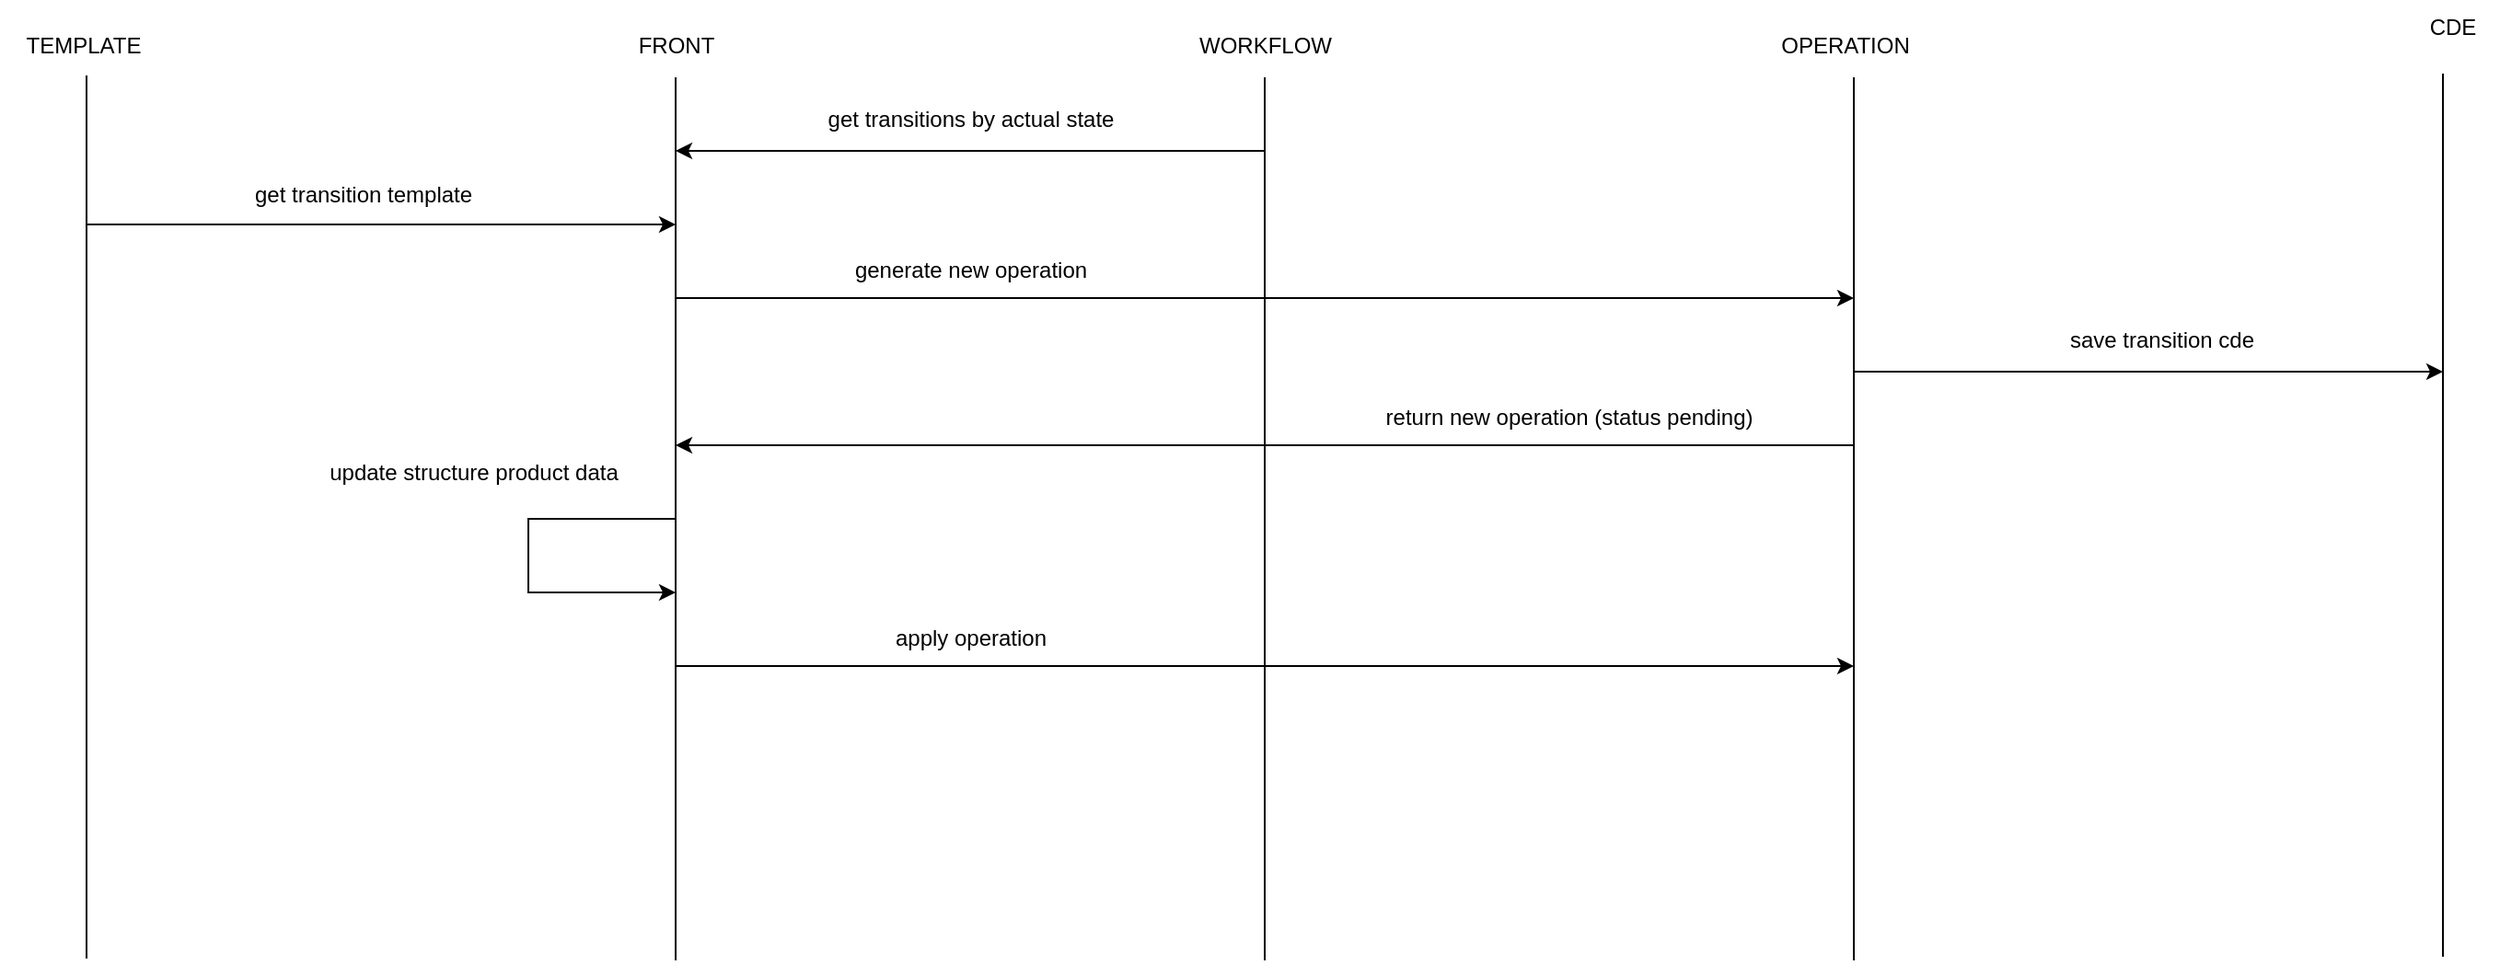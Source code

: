 <mxfile version="27.0.3" pages="9">
  <diagram name="flow-event" id="En2EwuMTiX9GdI3FD04p">
    <mxGraphModel dx="2492" dy="795" grid="1" gridSize="10" guides="1" tooltips="1" connect="1" arrows="1" fold="1" page="1" pageScale="1" pageWidth="827" pageHeight="1169" math="0" shadow="0">
      <root>
        <mxCell id="0" />
        <mxCell id="1" parent="0" />
        <mxCell id="AXhsEpJqrMeXWFOq9UlW-2" value="" style="endArrow=none;html=1;rounded=0;" parent="1" edge="1">
          <mxGeometry width="50" height="50" relative="1" as="geometry">
            <mxPoint x="-439" y="602" as="sourcePoint" />
            <mxPoint x="-439" y="122" as="targetPoint" />
          </mxGeometry>
        </mxCell>
        <mxCell id="AXhsEpJqrMeXWFOq9UlW-3" value="" style="endArrow=none;html=1;rounded=0;" parent="1" edge="1">
          <mxGeometry width="50" height="50" relative="1" as="geometry">
            <mxPoint x="-119" y="602" as="sourcePoint" />
            <mxPoint x="-119" y="122" as="targetPoint" />
          </mxGeometry>
        </mxCell>
        <mxCell id="AXhsEpJqrMeXWFOq9UlW-4" value="FRONT" style="text;html=1;align=center;verticalAlign=middle;resizable=0;points=[];autosize=1;strokeColor=none;fillColor=none;" parent="1" vertex="1">
          <mxGeometry x="-469" y="90" width="60" height="30" as="geometry" />
        </mxCell>
        <mxCell id="AXhsEpJqrMeXWFOq9UlW-5" value="WORKFLOW" style="text;html=1;align=center;verticalAlign=middle;resizable=0;points=[];autosize=1;strokeColor=none;fillColor=none;" parent="1" vertex="1">
          <mxGeometry x="-169" y="90" width="100" height="30" as="geometry" />
        </mxCell>
        <mxCell id="AXhsEpJqrMeXWFOq9UlW-6" value="" style="endArrow=none;html=1;rounded=0;" parent="1" edge="1">
          <mxGeometry width="50" height="50" relative="1" as="geometry">
            <mxPoint x="201" y="602" as="sourcePoint" />
            <mxPoint x="201" y="122" as="targetPoint" />
          </mxGeometry>
        </mxCell>
        <mxCell id="AXhsEpJqrMeXWFOq9UlW-7" value="OPERATION" style="text;html=1;align=center;verticalAlign=middle;resizable=0;points=[];autosize=1;strokeColor=none;fillColor=none;" parent="1" vertex="1">
          <mxGeometry x="151" y="90" width="90" height="30" as="geometry" />
        </mxCell>
        <mxCell id="AXhsEpJqrMeXWFOq9UlW-8" value="" style="endArrow=classic;html=1;rounded=0;" parent="1" edge="1">
          <mxGeometry width="50" height="50" relative="1" as="geometry">
            <mxPoint x="-119" y="162" as="sourcePoint" />
            <mxPoint x="-439" y="162" as="targetPoint" />
          </mxGeometry>
        </mxCell>
        <mxCell id="AXhsEpJqrMeXWFOq9UlW-9" value="get transitions by actual state" style="text;html=1;align=center;verticalAlign=middle;resizable=0;points=[];autosize=1;strokeColor=none;fillColor=none;" parent="1" vertex="1">
          <mxGeometry x="-369" y="130" width="180" height="30" as="geometry" />
        </mxCell>
        <mxCell id="AXhsEpJqrMeXWFOq9UlW-10" value="" style="endArrow=none;html=1;rounded=0;" parent="1" edge="1">
          <mxGeometry width="50" height="50" relative="1" as="geometry">
            <mxPoint x="-759" y="601" as="sourcePoint" />
            <mxPoint x="-759" y="121" as="targetPoint" />
          </mxGeometry>
        </mxCell>
        <mxCell id="AXhsEpJqrMeXWFOq9UlW-11" value="TEMPLATE" style="text;html=1;align=center;verticalAlign=middle;resizable=0;points=[];autosize=1;strokeColor=none;fillColor=none;" parent="1" vertex="1">
          <mxGeometry x="-806" y="90" width="90" height="30" as="geometry" />
        </mxCell>
        <mxCell id="AXhsEpJqrMeXWFOq9UlW-12" value="" style="endArrow=classic;html=1;rounded=0;" parent="1" edge="1">
          <mxGeometry width="50" height="50" relative="1" as="geometry">
            <mxPoint x="-759" y="202" as="sourcePoint" />
            <mxPoint x="-439" y="202" as="targetPoint" />
          </mxGeometry>
        </mxCell>
        <mxCell id="AXhsEpJqrMeXWFOq9UlW-13" value="get transition template" style="text;html=1;align=center;verticalAlign=middle;resizable=0;points=[];autosize=1;strokeColor=none;fillColor=none;" parent="1" vertex="1">
          <mxGeometry x="-679" y="171" width="140" height="30" as="geometry" />
        </mxCell>
        <mxCell id="AXhsEpJqrMeXWFOq9UlW-15" value="" style="endArrow=classic;html=1;rounded=0;" parent="1" edge="1">
          <mxGeometry width="50" height="50" relative="1" as="geometry">
            <mxPoint x="-439" y="242" as="sourcePoint" />
            <mxPoint x="201" y="242" as="targetPoint" />
          </mxGeometry>
        </mxCell>
        <mxCell id="AXhsEpJqrMeXWFOq9UlW-16" value="generate new operation" style="text;html=1;align=center;verticalAlign=middle;resizable=0;points=[];autosize=1;strokeColor=none;fillColor=none;" parent="1" vertex="1">
          <mxGeometry x="-354" y="212" width="150" height="30" as="geometry" />
        </mxCell>
        <mxCell id="AXhsEpJqrMeXWFOq9UlW-17" value="" style="endArrow=none;html=1;rounded=0;" parent="1" edge="1">
          <mxGeometry width="50" height="50" relative="1" as="geometry">
            <mxPoint x="521" y="600" as="sourcePoint" />
            <mxPoint x="521" y="120" as="targetPoint" />
          </mxGeometry>
        </mxCell>
        <mxCell id="AXhsEpJqrMeXWFOq9UlW-18" value="CDE" style="text;html=1;align=center;verticalAlign=middle;resizable=0;points=[];autosize=1;strokeColor=none;fillColor=none;" parent="1" vertex="1">
          <mxGeometry x="501" y="80" width="50" height="30" as="geometry" />
        </mxCell>
        <mxCell id="AXhsEpJqrMeXWFOq9UlW-19" value="" style="endArrow=classic;html=1;rounded=0;" parent="1" edge="1">
          <mxGeometry width="50" height="50" relative="1" as="geometry">
            <mxPoint x="201" y="282" as="sourcePoint" />
            <mxPoint x="521" y="282" as="targetPoint" />
          </mxGeometry>
        </mxCell>
        <mxCell id="AXhsEpJqrMeXWFOq9UlW-20" value="save transition cde" style="text;html=1;align=center;verticalAlign=middle;resizable=0;points=[];autosize=1;strokeColor=none;fillColor=none;" parent="1" vertex="1">
          <mxGeometry x="308" y="250" width="120" height="30" as="geometry" />
        </mxCell>
        <mxCell id="AXhsEpJqrMeXWFOq9UlW-21" value="" style="endArrow=classic;html=1;rounded=0;" parent="1" edge="1">
          <mxGeometry width="50" height="50" relative="1" as="geometry">
            <mxPoint x="201" y="322" as="sourcePoint" />
            <mxPoint x="-439" y="322" as="targetPoint" />
          </mxGeometry>
        </mxCell>
        <mxCell id="AXhsEpJqrMeXWFOq9UlW-22" value="return new operation (status pending)" style="text;html=1;align=center;verticalAlign=middle;resizable=0;points=[];autosize=1;strokeColor=none;fillColor=none;" parent="1" vertex="1">
          <mxGeometry x="-64" y="292" width="220" height="30" as="geometry" />
        </mxCell>
        <mxCell id="AXhsEpJqrMeXWFOq9UlW-23" value="" style="endArrow=classic;html=1;rounded=0;" parent="1" edge="1">
          <mxGeometry width="50" height="50" relative="1" as="geometry">
            <mxPoint x="-439" y="362" as="sourcePoint" />
            <mxPoint x="-439" y="402" as="targetPoint" />
            <Array as="points">
              <mxPoint x="-519" y="362" />
              <mxPoint x="-519" y="382" />
              <mxPoint x="-519" y="402" />
            </Array>
          </mxGeometry>
        </mxCell>
        <mxCell id="AXhsEpJqrMeXWFOq9UlW-24" value="update structure product data" style="text;html=1;align=center;verticalAlign=middle;resizable=0;points=[];autosize=1;strokeColor=none;fillColor=none;" parent="1" vertex="1">
          <mxGeometry x="-639" y="322" width="180" height="30" as="geometry" />
        </mxCell>
        <mxCell id="AXhsEpJqrMeXWFOq9UlW-25" value="" style="endArrow=classic;html=1;rounded=0;" parent="1" edge="1">
          <mxGeometry width="50" height="50" relative="1" as="geometry">
            <mxPoint x="-439" y="442" as="sourcePoint" />
            <mxPoint x="201" y="442" as="targetPoint" />
          </mxGeometry>
        </mxCell>
        <mxCell id="AXhsEpJqrMeXWFOq9UlW-26" value="apply operation" style="text;html=1;align=center;verticalAlign=middle;resizable=0;points=[];autosize=1;strokeColor=none;fillColor=none;" parent="1" vertex="1">
          <mxGeometry x="-334" y="412" width="110" height="30" as="geometry" />
        </mxCell>
      </root>
    </mxGraphModel>
  </diagram>
  <diagram id="ZKmIVJugQAPScyFvdVWz" name="contract-tables">
    <mxGraphModel dx="1426" dy="795" grid="1" gridSize="10" guides="1" tooltips="1" connect="1" arrows="1" fold="1" page="1" pageScale="1" pageWidth="827" pageHeight="1169" math="0" shadow="0">
      <root>
        <mxCell id="0" />
        <mxCell id="1" parent="0" />
        <mxCell id="UNPFdsNfpLuCqy5qjjzK-1" value="" style="rounded=0;whiteSpace=wrap;html=1;" parent="1" vertex="1">
          <mxGeometry x="650" y="330" width="140" height="180" as="geometry" />
        </mxCell>
        <mxCell id="UNPFdsNfpLuCqy5qjjzK-2" value="" style="rounded=0;whiteSpace=wrap;html=1;" parent="1" vertex="1">
          <mxGeometry x="640" y="320" width="140" height="180" as="geometry" />
        </mxCell>
        <mxCell id="UNPFdsNfpLuCqy5qjjzK-3" value="operation" style="swimlane;fontStyle=0;childLayout=stackLayout;horizontal=1;startSize=30;horizontalStack=0;resizeParent=1;resizeParentMax=0;resizeLast=0;collapsible=1;marginBottom=0;whiteSpace=wrap;html=1;" parent="1" vertex="1">
          <mxGeometry x="240" y="40" width="140" height="240" as="geometry" />
        </mxCell>
        <mxCell id="UNPFdsNfpLuCqy5qjjzK-4" value="id" style="text;align=left;verticalAlign=middle;spacingLeft=4;spacingRight=4;overflow=hidden;points=[[0,0.5],[1,0.5]];portConstraint=eastwest;rotatable=0;whiteSpace=wrap;html=1;" parent="UNPFdsNfpLuCqy5qjjzK-3" vertex="1">
          <mxGeometry y="30" width="140" height="30" as="geometry" />
        </mxCell>
        <mxCell id="UNPFdsNfpLuCqy5qjjzK-5" value="&lt;span style=&quot;text-align: center;&quot;&gt;contract&lt;/span&gt;_id" style="text;align=left;verticalAlign=middle;spacingLeft=4;spacingRight=4;overflow=hidden;points=[[0,0.5],[1,0.5]];portConstraint=eastwest;rotatable=0;whiteSpace=wrap;html=1;" parent="UNPFdsNfpLuCqy5qjjzK-3" vertex="1">
          <mxGeometry y="60" width="140" height="30" as="geometry" />
        </mxCell>
        <mxCell id="UNPFdsNfpLuCqy5qjjzK-6" value="parent_id" style="text;align=left;verticalAlign=middle;spacingLeft=4;spacingRight=4;overflow=hidden;points=[[0,0.5],[1,0.5]];portConstraint=eastwest;rotatable=0;whiteSpace=wrap;html=1;" parent="UNPFdsNfpLuCqy5qjjzK-3" vertex="1">
          <mxGeometry y="90" width="140" height="30" as="geometry" />
        </mxCell>
        <mxCell id="UNPFdsNfpLuCqy5qjjzK-7" value="&lt;span style=&quot;text-align: center;&quot;&gt;transition_applied_id&lt;/span&gt;" style="text;align=left;verticalAlign=middle;spacingLeft=4;spacingRight=4;overflow=hidden;points=[[0,0.5],[1,0.5]];portConstraint=eastwest;rotatable=0;whiteSpace=wrap;html=1;" parent="UNPFdsNfpLuCqy5qjjzK-3" vertex="1">
          <mxGeometry y="120" width="140" height="30" as="geometry" />
        </mxCell>
        <mxCell id="UNPFdsNfpLuCqy5qjjzK-8" value="created&lt;span style=&quot;background-color: initial;&quot;&gt;_date&lt;/span&gt;" style="text;align=left;verticalAlign=middle;spacingLeft=4;spacingRight=4;overflow=hidden;points=[[0,0.5],[1,0.5]];portConstraint=eastwest;rotatable=0;whiteSpace=wrap;html=1;" parent="UNPFdsNfpLuCqy5qjjzK-3" vertex="1">
          <mxGeometry y="150" width="140" height="30" as="geometry" />
        </mxCell>
        <mxCell id="UNPFdsNfpLuCqy5qjjzK-9" value="applied_date" style="text;align=left;verticalAlign=middle;spacingLeft=4;spacingRight=4;overflow=hidden;points=[[0,0.5],[1,0.5]];portConstraint=eastwest;rotatable=0;whiteSpace=wrap;html=1;" parent="UNPFdsNfpLuCqy5qjjzK-3" vertex="1">
          <mxGeometry y="180" width="140" height="30" as="geometry" />
        </mxCell>
        <mxCell id="UNPFdsNfpLuCqy5qjjzK-10" value="status" style="text;align=left;verticalAlign=middle;spacingLeft=4;spacingRight=4;overflow=hidden;points=[[0,0.5],[1,0.5]];portConstraint=eastwest;rotatable=0;whiteSpace=wrap;html=1;" parent="UNPFdsNfpLuCqy5qjjzK-3" vertex="1">
          <mxGeometry y="210" width="140" height="30" as="geometry" />
        </mxCell>
        <mxCell id="UNPFdsNfpLuCqy5qjjzK-11" value="&lt;span style=&quot;text-align: left;&quot;&gt;reference&lt;/span&gt;" style="swimlane;fontStyle=0;childLayout=stackLayout;horizontal=1;startSize=30;horizontalStack=0;resizeParent=1;resizeParentMax=0;resizeLast=0;collapsible=1;marginBottom=0;whiteSpace=wrap;html=1;" parent="1" vertex="1">
          <mxGeometry x="440" y="320" width="140" height="240" as="geometry" />
        </mxCell>
        <mxCell id="UNPFdsNfpLuCqy5qjjzK-12" value="&lt;span style=&quot;background-color: transparent; color: light-dark(rgb(0, 0, 0), rgb(255, 255, 255));&quot;&gt;id&lt;/span&gt;" style="text;align=left;verticalAlign=middle;spacingLeft=4;spacingRight=4;overflow=hidden;points=[[0,0.5],[1,0.5]];portConstraint=eastwest;rotatable=0;whiteSpace=wrap;html=1;" parent="UNPFdsNfpLuCqy5qjjzK-11" vertex="1">
          <mxGeometry y="30" width="140" height="30" as="geometry" />
        </mxCell>
        <mxCell id="UNPFdsNfpLuCqy5qjjzK-13" value="structure&lt;span style=&quot;background-color: transparent; color: light-dark(rgb(0, 0, 0), rgb(255, 255, 255));&quot;&gt;_id&lt;/span&gt;" style="text;align=left;verticalAlign=middle;spacingLeft=4;spacingRight=4;overflow=hidden;points=[[0,0.5],[1,0.5]];portConstraint=eastwest;rotatable=0;whiteSpace=wrap;html=1;" parent="UNPFdsNfpLuCqy5qjjzK-11" vertex="1">
          <mxGeometry y="60" width="140" height="30" as="geometry" />
        </mxCell>
        <mxCell id="UNPFdsNfpLuCqy5qjjzK-14" value="operation_id" style="text;align=left;verticalAlign=middle;spacingLeft=4;spacingRight=4;overflow=hidden;points=[[0,0.5],[1,0.5]];portConstraint=eastwest;rotatable=0;whiteSpace=wrap;html=1;" parent="UNPFdsNfpLuCqy5qjjzK-11" vertex="1">
          <mxGeometry y="90" width="140" height="30" as="geometry" />
        </mxCell>
        <mxCell id="UNPFdsNfpLuCqy5qjjzK-15" value="cde_id" style="text;align=left;verticalAlign=middle;spacingLeft=4;spacingRight=4;overflow=hidden;points=[[0,0.5],[1,0.5]];portConstraint=eastwest;rotatable=0;whiteSpace=wrap;html=1;" parent="UNPFdsNfpLuCqy5qjjzK-11" vertex="1">
          <mxGeometry y="120" width="140" height="30" as="geometry" />
        </mxCell>
        <mxCell id="UNPFdsNfpLuCqy5qjjzK-16" value="cde_template" style="text;align=left;verticalAlign=middle;spacingLeft=4;spacingRight=4;overflow=hidden;points=[[0,0.5],[1,0.5]];portConstraint=eastwest;rotatable=0;whiteSpace=wrap;html=1;" parent="UNPFdsNfpLuCqy5qjjzK-11" vertex="1">
          <mxGeometry y="150" width="140" height="30" as="geometry" />
        </mxCell>
        <mxCell id="rz3B66gIKQeMYJZxHxI0-1" value="outsource_id" style="text;align=left;verticalAlign=middle;spacingLeft=4;spacingRight=4;overflow=hidden;points=[[0,0.5],[1,0.5]];portConstraint=eastwest;rotatable=0;whiteSpace=wrap;html=1;" parent="UNPFdsNfpLuCqy5qjjzK-11" vertex="1">
          <mxGeometry y="180" width="140" height="30" as="geometry" />
        </mxCell>
        <mxCell id="UNPFdsNfpLuCqy5qjjzK-17" value="status" style="text;align=left;verticalAlign=middle;spacingLeft=4;spacingRight=4;overflow=hidden;points=[[0,0.5],[1,0.5]];portConstraint=eastwest;rotatable=0;whiteSpace=wrap;html=1;" parent="UNPFdsNfpLuCqy5qjjzK-11" vertex="1">
          <mxGeometry y="210" width="140" height="30" as="geometry" />
        </mxCell>
        <mxCell id="UNPFdsNfpLuCqy5qjjzK-18" value="contract" style="swimlane;fontStyle=0;childLayout=stackLayout;horizontal=1;startSize=30;horizontalStack=0;resizeParent=1;resizeParentMax=0;resizeLast=0;collapsible=1;marginBottom=0;whiteSpace=wrap;html=1;" parent="1" vertex="1">
          <mxGeometry x="41" y="40" width="140" height="240" as="geometry" />
        </mxCell>
        <mxCell id="UNPFdsNfpLuCqy5qjjzK-19" value="id" style="text;align=left;verticalAlign=middle;spacingLeft=4;spacingRight=4;overflow=hidden;points=[[0,0.5],[1,0.5]];portConstraint=eastwest;rotatable=0;whiteSpace=wrap;html=1;" parent="UNPFdsNfpLuCqy5qjjzK-18" vertex="1">
          <mxGeometry y="30" width="140" height="30" as="geometry" />
        </mxCell>
        <mxCell id="UNPFdsNfpLuCqy5qjjzK-20" value="product_id" style="text;align=left;verticalAlign=middle;spacingLeft=4;spacingRight=4;overflow=hidden;points=[[0,0.5],[1,0.5]];portConstraint=eastwest;rotatable=0;whiteSpace=wrap;html=1;" parent="UNPFdsNfpLuCqy5qjjzK-18" vertex="1">
          <mxGeometry y="60" width="140" height="30" as="geometry" />
        </mxCell>
        <mxCell id="UNPFdsNfpLuCqy5qjjzK-21" value="last_operation_id" style="text;align=left;verticalAlign=middle;spacingLeft=4;spacingRight=4;overflow=hidden;points=[[0,0.5],[1,0.5]];portConstraint=eastwest;rotatable=0;whiteSpace=wrap;html=1;" parent="UNPFdsNfpLuCqy5qjjzK-18" vertex="1">
          <mxGeometry y="90" width="140" height="30" as="geometry" />
        </mxCell>
        <mxCell id="UNPFdsNfpLuCqy5qjjzK-22" value="state_id" style="text;align=left;verticalAlign=middle;spacingLeft=4;spacingRight=4;overflow=hidden;points=[[0,0.5],[1,0.5]];portConstraint=eastwest;rotatable=0;whiteSpace=wrap;html=1;" parent="UNPFdsNfpLuCqy5qjjzK-18" vertex="1">
          <mxGeometry y="120" width="140" height="30" as="geometry" />
        </mxCell>
        <mxCell id="UNPFdsNfpLuCqy5qjjzK-23" value="created_date" style="text;align=left;verticalAlign=middle;spacingLeft=4;spacingRight=4;overflow=hidden;points=[[0,0.5],[1,0.5]];portConstraint=eastwest;rotatable=0;whiteSpace=wrap;html=1;" parent="UNPFdsNfpLuCqy5qjjzK-18" vertex="1">
          <mxGeometry y="150" width="140" height="30" as="geometry" />
        </mxCell>
        <mxCell id="UNPFdsNfpLuCqy5qjjzK-24" value="last_updated_date" style="text;align=left;verticalAlign=middle;spacingLeft=4;spacingRight=4;overflow=hidden;points=[[0,0.5],[1,0.5]];portConstraint=eastwest;rotatable=0;whiteSpace=wrap;html=1;" parent="UNPFdsNfpLuCqy5qjjzK-18" vertex="1">
          <mxGeometry y="180" width="140" height="30" as="geometry" />
        </mxCell>
        <mxCell id="UNPFdsNfpLuCqy5qjjzK-25" value="status" style="text;align=left;verticalAlign=middle;spacingLeft=4;spacingRight=4;overflow=hidden;points=[[0,0.5],[1,0.5]];portConstraint=eastwest;rotatable=0;whiteSpace=wrap;html=1;" parent="UNPFdsNfpLuCqy5qjjzK-18" vertex="1">
          <mxGeometry y="210" width="140" height="30" as="geometry" />
        </mxCell>
        <mxCell id="UNPFdsNfpLuCqy5qjjzK-26" value="transition_applied" style="swimlane;fontStyle=0;childLayout=stackLayout;horizontal=1;startSize=30;horizontalStack=0;resizeParent=1;resizeParentMax=0;resizeLast=0;collapsible=1;marginBottom=0;whiteSpace=wrap;html=1;" parent="1" vertex="1">
          <mxGeometry x="441" y="40" width="140" height="150" as="geometry" />
        </mxCell>
        <mxCell id="UNPFdsNfpLuCqy5qjjzK-27" value="id" style="text;strokeColor=none;fillColor=none;align=left;verticalAlign=middle;spacingLeft=4;spacingRight=4;overflow=hidden;points=[[0,0.5],[1,0.5]];portConstraint=eastwest;rotatable=0;whiteSpace=wrap;html=1;" parent="UNPFdsNfpLuCqy5qjjzK-26" vertex="1">
          <mxGeometry y="30" width="140" height="30" as="geometry" />
        </mxCell>
        <mxCell id="UNPFdsNfpLuCqy5qjjzK-28" value="transition_id" style="text;strokeColor=none;fillColor=none;align=left;verticalAlign=middle;spacingLeft=4;spacingRight=4;overflow=hidden;points=[[0,0.5],[1,0.5]];portConstraint=eastwest;rotatable=0;whiteSpace=wrap;html=1;" parent="UNPFdsNfpLuCqy5qjjzK-26" vertex="1">
          <mxGeometry y="60" width="140" height="30" as="geometry" />
        </mxCell>
        <mxCell id="UNPFdsNfpLuCqy5qjjzK-29" value="cde_id" style="text;strokeColor=none;fillColor=none;align=left;verticalAlign=middle;spacingLeft=4;spacingRight=4;overflow=hidden;points=[[0,0.5],[1,0.5]];portConstraint=eastwest;rotatable=0;whiteSpace=wrap;html=1;" parent="UNPFdsNfpLuCqy5qjjzK-26" vertex="1">
          <mxGeometry y="90" width="140" height="30" as="geometry" />
        </mxCell>
        <mxCell id="UNPFdsNfpLuCqy5qjjzK-30" value="cde_template" style="text;strokeColor=none;fillColor=none;align=left;verticalAlign=middle;spacingLeft=4;spacingRight=4;overflow=hidden;points=[[0,0.5],[1,0.5]];portConstraint=eastwest;rotatable=0;whiteSpace=wrap;html=1;" parent="UNPFdsNfpLuCqy5qjjzK-26" vertex="1">
          <mxGeometry y="120" width="140" height="30" as="geometry" />
        </mxCell>
        <mxCell id="UNPFdsNfpLuCqy5qjjzK-31" value="contract_keyword" style="swimlane;fontStyle=0;childLayout=stackLayout;horizontal=1;startSize=30;horizontalStack=0;resizeParent=1;resizeParentMax=0;resizeLast=0;collapsible=1;marginBottom=0;whiteSpace=wrap;html=1;" parent="1" vertex="1">
          <mxGeometry x="41" y="320" width="140" height="150" as="geometry" />
        </mxCell>
        <mxCell id="UNPFdsNfpLuCqy5qjjzK-32" value="id" style="text;strokeColor=none;fillColor=none;align=left;verticalAlign=middle;spacingLeft=4;spacingRight=4;overflow=hidden;points=[[0,0.5],[1,0.5]];portConstraint=eastwest;rotatable=0;whiteSpace=wrap;html=1;" parent="UNPFdsNfpLuCqy5qjjzK-31" vertex="1">
          <mxGeometry y="30" width="140" height="30" as="geometry" />
        </mxCell>
        <mxCell id="UNPFdsNfpLuCqy5qjjzK-33" value="&lt;span style=&quot;text-align: center;&quot;&gt;contract&lt;/span&gt;_id" style="text;strokeColor=none;fillColor=none;align=left;verticalAlign=middle;spacingLeft=4;spacingRight=4;overflow=hidden;points=[[0,0.5],[1,0.5]];portConstraint=eastwest;rotatable=0;whiteSpace=wrap;html=1;" parent="UNPFdsNfpLuCqy5qjjzK-31" vertex="1">
          <mxGeometry y="60" width="140" height="30" as="geometry" />
        </mxCell>
        <mxCell id="UNPFdsNfpLuCqy5qjjzK-34" value="name" style="text;strokeColor=none;fillColor=none;align=left;verticalAlign=middle;spacingLeft=4;spacingRight=4;overflow=hidden;points=[[0,0.5],[1,0.5]];portConstraint=eastwest;rotatable=0;whiteSpace=wrap;html=1;" parent="UNPFdsNfpLuCqy5qjjzK-31" vertex="1">
          <mxGeometry y="90" width="140" height="30" as="geometry" />
        </mxCell>
        <mxCell id="UNPFdsNfpLuCqy5qjjzK-35" value="value" style="text;strokeColor=none;fillColor=none;align=left;verticalAlign=middle;spacingLeft=4;spacingRight=4;overflow=hidden;points=[[0,0.5],[1,0.5]];portConstraint=eastwest;rotatable=0;whiteSpace=wrap;html=1;" parent="UNPFdsNfpLuCqy5qjjzK-31" vertex="1">
          <mxGeometry y="120" width="140" height="30" as="geometry" />
        </mxCell>
        <mxCell id="UNPFdsNfpLuCqy5qjjzK-36" value="cde" style="swimlane;fontStyle=0;childLayout=stackLayout;horizontal=1;startSize=30;horizontalStack=0;resizeParent=1;resizeParentMax=0;resizeLast=0;collapsible=1;marginBottom=0;whiteSpace=wrap;html=1;" parent="1" vertex="1">
          <mxGeometry x="640" y="320" width="140" height="180" as="geometry" />
        </mxCell>
        <mxCell id="UNPFdsNfpLuCqy5qjjzK-37" value="id" style="text;align=left;verticalAlign=middle;spacingLeft=4;spacingRight=4;overflow=hidden;points=[[0,0.5],[1,0.5]];portConstraint=eastwest;rotatable=0;whiteSpace=wrap;html=1;" parent="UNPFdsNfpLuCqy5qjjzK-36" vertex="1">
          <mxGeometry y="30" width="140" height="30" as="geometry" />
        </mxCell>
        <mxCell id="UNPFdsNfpLuCqy5qjjzK-38" value="data {}" style="text;align=left;verticalAlign=middle;spacingLeft=4;spacingRight=4;overflow=hidden;points=[[0,0.5],[1,0.5]];portConstraint=eastwest;rotatable=0;whiteSpace=wrap;html=1;" parent="UNPFdsNfpLuCqy5qjjzK-36" vertex="1">
          <mxGeometry y="60" width="140" height="30" as="geometry" />
        </mxCell>
        <mxCell id="UNPFdsNfpLuCqy5qjjzK-39" value="created_date" style="text;align=left;verticalAlign=middle;spacingLeft=4;spacingRight=4;overflow=hidden;points=[[0,0.5],[1,0.5]];portConstraint=eastwest;rotatable=0;whiteSpace=wrap;html=1;" parent="UNPFdsNfpLuCqy5qjjzK-36" vertex="1">
          <mxGeometry y="90" width="140" height="30" as="geometry" />
        </mxCell>
        <mxCell id="UNPFdsNfpLuCqy5qjjzK-40" value="applied_date" style="text;align=left;verticalAlign=middle;spacingLeft=4;spacingRight=4;overflow=hidden;points=[[0,0.5],[1,0.5]];portConstraint=eastwest;rotatable=0;whiteSpace=wrap;html=1;" parent="UNPFdsNfpLuCqy5qjjzK-36" vertex="1">
          <mxGeometry y="120" width="140" height="30" as="geometry" />
        </mxCell>
        <mxCell id="UNPFdsNfpLuCqy5qjjzK-41" value="status" style="text;align=left;verticalAlign=middle;spacingLeft=4;spacingRight=4;overflow=hidden;points=[[0,0.5],[1,0.5]];portConstraint=eastwest;rotatable=0;whiteSpace=wrap;html=1;" parent="UNPFdsNfpLuCqy5qjjzK-36" vertex="1">
          <mxGeometry y="150" width="140" height="30" as="geometry" />
        </mxCell>
        <mxCell id="UNPFdsNfpLuCqy5qjjzK-42" value="&lt;span style=&quot;text-align: left;&quot;&gt;structure&lt;/span&gt;" style="swimlane;fontStyle=0;childLayout=stackLayout;horizontal=1;startSize=30;horizontalStack=0;resizeParent=1;resizeParentMax=0;resizeLast=0;collapsible=1;marginBottom=0;whiteSpace=wrap;html=1;" parent="1" vertex="1">
          <mxGeometry x="240" y="320" width="140" height="270" as="geometry" />
        </mxCell>
        <mxCell id="UNPFdsNfpLuCqy5qjjzK-43" value="id" style="text;strokeColor=none;fillColor=none;align=left;verticalAlign=middle;spacingLeft=4;spacingRight=4;overflow=hidden;points=[[0,0.5],[1,0.5]];portConstraint=eastwest;rotatable=0;whiteSpace=wrap;html=1;" parent="UNPFdsNfpLuCqy5qjjzK-42" vertex="1">
          <mxGeometry y="30" width="140" height="30" as="geometry" />
        </mxCell>
        <mxCell id="UNPFdsNfpLuCqy5qjjzK-44" value="name" style="text;strokeColor=none;fillColor=none;align=left;verticalAlign=middle;spacingLeft=4;spacingRight=4;overflow=hidden;points=[[0,0.5],[1,0.5]];portConstraint=eastwest;rotatable=0;whiteSpace=wrap;html=1;" parent="UNPFdsNfpLuCqy5qjjzK-42" vertex="1">
          <mxGeometry y="60" width="140" height="30" as="geometry" />
        </mxCell>
        <mxCell id="UNPFdsNfpLuCqy5qjjzK-45" value="entity_id" style="text;strokeColor=none;fillColor=none;align=left;verticalAlign=middle;spacingLeft=4;spacingRight=4;overflow=hidden;points=[[0,0.5],[1,0.5]];portConstraint=eastwest;rotatable=0;whiteSpace=wrap;html=1;" parent="UNPFdsNfpLuCqy5qjjzK-42" vertex="1">
          <mxGeometry y="90" width="140" height="30" as="geometry" />
        </mxCell>
        <mxCell id="UNPFdsNfpLuCqy5qjjzK-46" value="parent_id" style="text;strokeColor=none;fillColor=none;align=left;verticalAlign=middle;spacingLeft=4;spacingRight=4;overflow=hidden;points=[[0,0.5],[1,0.5]];portConstraint=eastwest;rotatable=0;whiteSpace=wrap;html=1;" parent="UNPFdsNfpLuCqy5qjjzK-42" vertex="1">
          <mxGeometry y="120" width="140" height="30" as="geometry" />
        </mxCell>
        <mxCell id="UNPFdsNfpLuCqy5qjjzK-47" value="relationship_id" style="text;strokeColor=none;fillColor=none;align=left;verticalAlign=middle;spacingLeft=4;spacingRight=4;overflow=hidden;points=[[0,0.5],[1,0.5]];portConstraint=eastwest;rotatable=0;whiteSpace=wrap;html=1;" parent="UNPFdsNfpLuCqy5qjjzK-42" vertex="1">
          <mxGeometry y="150" width="140" height="30" as="geometry" />
        </mxCell>
        <mxCell id="UNPFdsNfpLuCqy5qjjzK-48" value="created_operation_id" style="text;strokeColor=none;fillColor=none;align=left;verticalAlign=middle;spacingLeft=4;spacingRight=4;overflow=hidden;points=[[0,0.5],[1,0.5]];portConstraint=eastwest;rotatable=0;whiteSpace=wrap;html=1;" parent="UNPFdsNfpLuCqy5qjjzK-42" vertex="1">
          <mxGeometry y="180" width="140" height="30" as="geometry" />
        </mxCell>
        <mxCell id="UNPFdsNfpLuCqy5qjjzK-49" value="deleted_operation_id" style="text;strokeColor=none;fillColor=none;align=left;verticalAlign=middle;spacingLeft=4;spacingRight=4;overflow=hidden;points=[[0,0.5],[1,0.5]];portConstraint=eastwest;rotatable=0;whiteSpace=wrap;html=1;" parent="UNPFdsNfpLuCqy5qjjzK-42" vertex="1">
          <mxGeometry y="210" width="140" height="30" as="geometry" />
        </mxCell>
        <mxCell id="UNPFdsNfpLuCqy5qjjzK-50" value="status" style="text;strokeColor=none;fillColor=none;align=left;verticalAlign=middle;spacingLeft=4;spacingRight=4;overflow=hidden;points=[[0,0.5],[1,0.5]];portConstraint=eastwest;rotatable=0;whiteSpace=wrap;html=1;" parent="UNPFdsNfpLuCqy5qjjzK-42" vertex="1">
          <mxGeometry y="240" width="140" height="30" as="geometry" />
        </mxCell>
        <mxCell id="Av3n57mXkPJEzl8L9B0l-2" value="outsource" style="swimlane;fontStyle=0;childLayout=stackLayout;horizontal=1;startSize=30;horizontalStack=0;resizeParent=1;resizeParentMax=0;resizeLast=0;collapsible=1;marginBottom=0;whiteSpace=wrap;html=1;" parent="1" vertex="1">
          <mxGeometry x="440" y="600" width="140" height="180" as="geometry" />
        </mxCell>
        <mxCell id="Av3n57mXkPJEzl8L9B0l-3" value="id" style="text;strokeColor=none;fillColor=none;align=left;verticalAlign=middle;spacingLeft=4;spacingRight=4;overflow=hidden;points=[[0,0.5],[1,0.5]];portConstraint=eastwest;rotatable=0;whiteSpace=wrap;html=1;" parent="Av3n57mXkPJEzl8L9B0l-2" vertex="1">
          <mxGeometry y="30" width="140" height="30" as="geometry" />
        </mxCell>
        <mxCell id="Av3n57mXkPJEzl8L9B0l-5" value="module" style="text;strokeColor=none;fillColor=none;align=left;verticalAlign=middle;spacingLeft=4;spacingRight=4;overflow=hidden;points=[[0,0.5],[1,0.5]];portConstraint=eastwest;rotatable=0;whiteSpace=wrap;html=1;" parent="Av3n57mXkPJEzl8L9B0l-2" vertex="1">
          <mxGeometry y="60" width="140" height="30" as="geometry" />
        </mxCell>
        <mxCell id="Rch6eBvBgMVtEUgqoj8P-3" value="contract_id" style="text;strokeColor=none;fillColor=none;align=left;verticalAlign=middle;spacingLeft=4;spacingRight=4;overflow=hidden;points=[[0,0.5],[1,0.5]];portConstraint=eastwest;rotatable=0;whiteSpace=wrap;html=1;" parent="Av3n57mXkPJEzl8L9B0l-2" vertex="1">
          <mxGeometry y="90" width="140" height="30" as="geometry" />
        </mxCell>
        <mxCell id="Rch6eBvBgMVtEUgqoj8P-1" value="structure_id" style="text;strokeColor=none;fillColor=none;align=left;verticalAlign=middle;spacingLeft=4;spacingRight=4;overflow=hidden;points=[[0,0.5],[1,0.5]];portConstraint=eastwest;rotatable=0;whiteSpace=wrap;html=1;" parent="Av3n57mXkPJEzl8L9B0l-2" vertex="1">
          <mxGeometry y="120" width="140" height="30" as="geometry" />
        </mxCell>
        <mxCell id="Rch6eBvBgMVtEUgqoj8P-2" value="operation_id" style="text;strokeColor=none;fillColor=none;align=left;verticalAlign=middle;spacingLeft=4;spacingRight=4;overflow=hidden;points=[[0,0.5],[1,0.5]];portConstraint=eastwest;rotatable=0;whiteSpace=wrap;html=1;" parent="Av3n57mXkPJEzl8L9B0l-2" vertex="1">
          <mxGeometry y="150" width="140" height="30" as="geometry" />
        </mxCell>
      </root>
    </mxGraphModel>
  </diagram>
  <diagram id="MB7kiVyK5bjHc-5u6D8Y" name="contract-er">
    <mxGraphModel dx="1434" dy="889" grid="1" gridSize="10" guides="1" tooltips="1" connect="1" arrows="1" fold="1" page="1" pageScale="1" pageWidth="827" pageHeight="1169" math="0" shadow="0">
      <root>
        <mxCell id="0" />
        <mxCell id="1" parent="0" />
        <mxCell id="S8bAX-wyWouy3Lbx5UpV-6" value="MODULE B" style="shape=document;whiteSpace=wrap;html=1;boundedLbl=1;size=0.2;verticalAlign=top;align=right;" parent="1" vertex="1">
          <mxGeometry x="10" y="570" width="790" height="150" as="geometry" />
        </mxCell>
        <mxCell id="S8bAX-wyWouy3Lbx5UpV-5" value="MODULE A" style="shape=document;whiteSpace=wrap;html=1;boundedLbl=1;size=0.058;verticalAlign=top;align=right;" parent="1" vertex="1">
          <mxGeometry x="10" y="10" width="790" height="520" as="geometry" />
        </mxCell>
        <mxCell id="v3tETlfwwYZC9ZFvQ-t0-6" value="«CDE»" style="rounded=1;whiteSpace=wrap;html=1;verticalAlign=top;" parent="1" vertex="1">
          <mxGeometry x="40" y="300" width="160" height="110" as="geometry" />
        </mxCell>
        <mxCell id="v3tETlfwwYZC9ZFvQ-t0-4" value="«Retionship»" style="rounded=1;whiteSpace=wrap;html=1;verticalAlign=top;" parent="1" vertex="1">
          <mxGeometry x="620" y="160" width="160" height="250" as="geometry" />
        </mxCell>
        <mxCell id="v3tETlfwwYZC9ZFvQ-t0-1" value="«workflow»" style="rounded=1;whiteSpace=wrap;html=1;verticalAlign=top;" parent="1" vertex="1">
          <mxGeometry x="40" y="40" width="160" height="240" as="geometry" />
        </mxCell>
        <mxCell id="9BwOKx700raIwxwnl9G9-50" value="«entity»&lt;br&gt;&lt;b&gt;Contract&lt;/b&gt;" style="html=1;whiteSpace=wrap;fillColor=#dae8fc;strokeColor=#6c8ebf;" parent="1" vertex="1">
          <mxGeometry x="270" y="80" width="110" height="50" as="geometry" />
        </mxCell>
        <mxCell id="9BwOKx700raIwxwnl9G9-51" value="«entity»&lt;br&gt;&lt;b&gt;Contract Keyword&lt;/b&gt;" style="html=1;whiteSpace=wrap;" parent="1" vertex="1">
          <mxGeometry x="470" y="80" width="110" height="50" as="geometry" />
        </mxCell>
        <mxCell id="9BwOKx700raIwxwnl9G9-52" value="«entity»&lt;br&gt;&lt;b&gt;Operation&lt;/b&gt;" style="html=1;whiteSpace=wrap;" parent="1" vertex="1">
          <mxGeometry x="470" y="200" width="110" height="50" as="geometry" />
        </mxCell>
        <mxCell id="u4SyBFhj9XKY7L-ol9ou-1" value="«entity»&lt;br&gt;&lt;b&gt;Structure&lt;/b&gt;" style="html=1;whiteSpace=wrap;" parent="1" vertex="1">
          <mxGeometry x="470" y="345" width="110" height="50" as="geometry" />
        </mxCell>
        <mxCell id="u4SyBFhj9XKY7L-ol9ou-2" value="«entity»&lt;br&gt;&lt;b&gt;Reference&lt;/b&gt;" style="html=1;whiteSpace=wrap;" parent="1" vertex="1">
          <mxGeometry x="270" y="345" width="110" height="50" as="geometry" />
        </mxCell>
        <mxCell id="u4SyBFhj9XKY7L-ol9ou-3" value="«entity»&lt;br&gt;&lt;b&gt;Transition Applied&lt;/b&gt;" style="html=1;whiteSpace=wrap;" parent="1" vertex="1">
          <mxGeometry x="270" y="200" width="110" height="50" as="geometry" />
        </mxCell>
        <mxCell id="u4SyBFhj9XKY7L-ol9ou-4" value="CDE" style="html=1;whiteSpace=wrap;" parent="1" vertex="1">
          <mxGeometry x="65" y="345" width="110" height="50" as="geometry" />
        </mxCell>
        <mxCell id="u4SyBFhj9XKY7L-ol9ou-8" value="" style="edgeStyle=orthogonalEdgeStyle;fontSize=12;html=1;endArrow=ERzeroToMany;startArrow=ERmandOne;rounded=0;entryX=0;entryY=0.5;entryDx=0;entryDy=0;exitX=1;exitY=0.5;exitDx=0;exitDy=0;" parent="1" source="9BwOKx700raIwxwnl9G9-50" target="9BwOKx700raIwxwnl9G9-51" edge="1">
          <mxGeometry width="100" height="100" relative="1" as="geometry">
            <mxPoint x="380" y="170" as="sourcePoint" />
            <mxPoint x="480" y="70" as="targetPoint" />
          </mxGeometry>
        </mxCell>
        <mxCell id="u4SyBFhj9XKY7L-ol9ou-9" value="" style="edgeStyle=orthogonalEdgeStyle;fontSize=12;html=1;endArrow=ERoneToMany;startArrow=ERmandOne;rounded=0;exitX=0.5;exitY=1;exitDx=0;exitDy=0;entryX=0.5;entryY=0;entryDx=0;entryDy=0;" parent="1" source="9BwOKx700raIwxwnl9G9-50" target="9BwOKx700raIwxwnl9G9-52" edge="1">
          <mxGeometry width="100" height="100" relative="1" as="geometry">
            <mxPoint x="380" y="160" as="sourcePoint" />
            <mxPoint x="480" y="60" as="targetPoint" />
          </mxGeometry>
        </mxCell>
        <mxCell id="dbuCvfj0KHCg68LiTUjC-3" value="" style="edgeStyle=orthogonalEdgeStyle;fontSize=12;html=1;endArrow=ERmandOne;startArrow=ERmandOne;rounded=0;exitX=0;exitY=0.5;exitDx=0;exitDy=0;entryX=1;entryY=0.5;entryDx=0;entryDy=0;" parent="1" source="9BwOKx700raIwxwnl9G9-52" target="u4SyBFhj9XKY7L-ol9ou-3" edge="1">
          <mxGeometry width="100" height="100" relative="1" as="geometry">
            <mxPoint x="240" y="160" as="sourcePoint" />
            <mxPoint x="210" y="30" as="targetPoint" />
          </mxGeometry>
        </mxCell>
        <mxCell id="43C_hM-f2wv_6BvpfHkZ-1" value="" style="edgeStyle=orthogonalEdgeStyle;fontSize=12;html=1;endArrow=ERoneToMany;startArrow=ERmandOne;rounded=0;exitX=0.5;exitY=1;exitDx=0;exitDy=0;entryX=0.5;entryY=0;entryDx=0;entryDy=0;" parent="1" source="9BwOKx700raIwxwnl9G9-52" target="u4SyBFhj9XKY7L-ol9ou-2" edge="1">
          <mxGeometry width="100" height="100" relative="1" as="geometry">
            <mxPoint x="370" y="160" as="sourcePoint" />
            <mxPoint x="560" y="300" as="targetPoint" />
          </mxGeometry>
        </mxCell>
        <mxCell id="43C_hM-f2wv_6BvpfHkZ-2" value="" style="edgeStyle=entityRelationEdgeStyle;fontSize=12;html=1;endArrow=ERoneToMany;startArrow=ERmandOne;rounded=0;exitX=0;exitY=0.5;exitDx=0;exitDy=0;entryX=1;entryY=0.5;entryDx=0;entryDy=0;" parent="1" source="u4SyBFhj9XKY7L-ol9ou-1" target="u4SyBFhj9XKY7L-ol9ou-2" edge="1">
          <mxGeometry width="100" height="100" relative="1" as="geometry">
            <mxPoint x="390" y="235" as="sourcePoint" />
            <mxPoint x="490" y="235" as="targetPoint" />
          </mxGeometry>
        </mxCell>
        <mxCell id="lCwG9K1qmyM1tsC8uC6w-1" value="State" style="html=1;whiteSpace=wrap;" parent="1" vertex="1">
          <mxGeometry x="65" y="80" width="110" height="50" as="geometry" />
        </mxCell>
        <mxCell id="76bTBdadY6E4QILyHNsW-1" value="Transition" style="html=1;whiteSpace=wrap;" parent="1" vertex="1">
          <mxGeometry x="65" y="200" width="110" height="50" as="geometry" />
        </mxCell>
        <mxCell id="azL1R4QgSX6dwn_v-TFP-1" value="entity" style="html=1;whiteSpace=wrap;" parent="1" vertex="1">
          <mxGeometry x="645" y="205" width="110" height="50" as="geometry" />
        </mxCell>
        <mxCell id="v3tETlfwwYZC9ZFvQ-t0-2" value="" style="edgeStyle=entityRelationEdgeStyle;fontSize=12;html=1;endArrow=ERzeroToMany;startArrow=ERmandOne;rounded=0;exitX=1;exitY=0.5;exitDx=0;exitDy=0;entryX=0;entryY=0.5;entryDx=0;entryDy=0;" parent="1" source="lCwG9K1qmyM1tsC8uC6w-1" target="9BwOKx700raIwxwnl9G9-50" edge="1">
          <mxGeometry width="100" height="100" relative="1" as="geometry">
            <mxPoint x="300" y="280" as="sourcePoint" />
            <mxPoint x="400" y="180" as="targetPoint" />
          </mxGeometry>
        </mxCell>
        <mxCell id="v3tETlfwwYZC9ZFvQ-t0-3" value="" style="edgeStyle=entityRelationEdgeStyle;fontSize=12;html=1;endArrow=ERzeroToMany;startArrow=ERmandOne;rounded=0;exitX=1;exitY=0.5;exitDx=0;exitDy=0;entryX=0;entryY=0.5;entryDx=0;entryDy=0;" parent="1" source="76bTBdadY6E4QILyHNsW-1" target="u4SyBFhj9XKY7L-ol9ou-3" edge="1">
          <mxGeometry width="100" height="100" relative="1" as="geometry">
            <mxPoint x="185" y="180" as="sourcePoint" />
            <mxPoint x="480" y="115" as="targetPoint" />
          </mxGeometry>
        </mxCell>
        <mxCell id="v3tETlfwwYZC9ZFvQ-t0-5" value="" style="edgeStyle=orthogonalEdgeStyle;fontSize=12;html=1;endArrow=ERzeroToMany;startArrow=ERmandOne;rounded=0;entryX=1;entryY=0.25;entryDx=0;entryDy=0;exitX=0;exitY=0.5;exitDx=0;exitDy=0;" parent="1" source="azL1R4QgSX6dwn_v-TFP-1" target="u4SyBFhj9XKY7L-ol9ou-1" edge="1">
          <mxGeometry width="100" height="100" relative="1" as="geometry">
            <mxPoint x="390" y="115" as="sourcePoint" />
            <mxPoint x="480" y="115" as="targetPoint" />
            <Array as="points">
              <mxPoint x="600" y="230" />
              <mxPoint x="600" y="358" />
              <mxPoint x="580" y="358" />
            </Array>
          </mxGeometry>
        </mxCell>
        <mxCell id="wP5DOU8cNcvyWqbWUXcb-1" value="relationship" style="html=1;whiteSpace=wrap;" parent="1" vertex="1">
          <mxGeometry x="640" y="320" width="110" height="50" as="geometry" />
        </mxCell>
        <mxCell id="wP5DOU8cNcvyWqbWUXcb-2" value="" style="edgeStyle=orthogonalEdgeStyle;fontSize=12;html=1;endArrow=ERzeroToMany;startArrow=ERmandOne;rounded=0;entryX=1;entryY=0.75;entryDx=0;entryDy=0;exitX=0;exitY=0.5;exitDx=0;exitDy=0;" parent="1" source="wP5DOU8cNcvyWqbWUXcb-1" target="u4SyBFhj9XKY7L-ol9ou-1" edge="1">
          <mxGeometry width="100" height="100" relative="1" as="geometry">
            <mxPoint x="655" y="240" as="sourcePoint" />
            <mxPoint x="590" y="368" as="targetPoint" />
            <Array as="points">
              <mxPoint x="610" y="345" />
              <mxPoint x="610" y="383" />
            </Array>
          </mxGeometry>
        </mxCell>
        <mxCell id="8uaoh5WleyfU_CLe3Wni-1" value="«entity»&lt;br&gt;&lt;b&gt;Outsource&lt;/b&gt;" style="html=1;whiteSpace=wrap;" parent="1" vertex="1">
          <mxGeometry x="270" y="440" width="110" height="50" as="geometry" />
        </mxCell>
        <mxCell id="S8bAX-wyWouy3Lbx5UpV-1" value="" style="edgeStyle=orthogonalEdgeStyle;fontSize=12;html=1;endArrow=ERzeroToOne;startArrow=ERmandOne;rounded=0;exitX=0.5;exitY=1;exitDx=0;exitDy=0;entryX=0.5;entryY=0;entryDx=0;entryDy=0;" parent="1" source="u4SyBFhj9XKY7L-ol9ou-2" target="8uaoh5WleyfU_CLe3Wni-1" edge="1">
          <mxGeometry width="100" height="100" relative="1" as="geometry">
            <mxPoint x="600" y="440" as="sourcePoint" />
            <mxPoint x="700" y="340" as="targetPoint" />
          </mxGeometry>
        </mxCell>
        <mxCell id="S8bAX-wyWouy3Lbx5UpV-7" value="«entity»&lt;br&gt;&lt;b&gt;Contract&lt;/b&gt;" style="html=1;whiteSpace=wrap;dashed=1;" parent="1" vertex="1">
          <mxGeometry x="150" y="620" width="110" height="50" as="geometry" />
        </mxCell>
        <mxCell id="S8bAX-wyWouy3Lbx5UpV-8" value="«entity»&lt;br&gt;&lt;b&gt;Operation&lt;/b&gt;" style="html=1;whiteSpace=wrap;dashed=1;" parent="1" vertex="1">
          <mxGeometry x="390" y="620" width="110" height="50" as="geometry" />
        </mxCell>
        <mxCell id="09hNVV89PEvZdhkDSCZt-1" value="«entity»&lt;br&gt;&lt;b&gt;Structure&lt;/b&gt;" style="html=1;whiteSpace=wrap;dashed=1;" parent="1" vertex="1">
          <mxGeometry x="270" y="620" width="110" height="50" as="geometry" />
        </mxCell>
        <mxCell id="09hNVV89PEvZdhkDSCZt-2" value="" style="edgeStyle=orthogonalEdgeStyle;fontSize=12;html=1;endArrow=ERzeroToOne;startArrow=ERzeroToOne;rounded=0;startFill=0;entryX=0.25;entryY=1;entryDx=0;entryDy=0;exitX=0.5;exitY=0;exitDx=0;exitDy=0;" parent="1" source="S8bAX-wyWouy3Lbx5UpV-7" target="8uaoh5WleyfU_CLe3Wni-1" edge="1">
          <mxGeometry width="100" height="100" relative="1" as="geometry">
            <mxPoint x="-160" y="600" as="sourcePoint" />
            <mxPoint x="-60" y="500" as="targetPoint" />
          </mxGeometry>
        </mxCell>
        <mxCell id="09hNVV89PEvZdhkDSCZt-3" value="" style="edgeStyle=orthogonalEdgeStyle;fontSize=12;html=1;endArrow=ERzeroToOne;startArrow=ERzeroToOne;rounded=0;startFill=0;entryX=0.5;entryY=1;entryDx=0;entryDy=0;exitX=0.5;exitY=0;exitDx=0;exitDy=0;" parent="1" source="09hNVV89PEvZdhkDSCZt-1" target="8uaoh5WleyfU_CLe3Wni-1" edge="1">
          <mxGeometry width="100" height="100" relative="1" as="geometry">
            <mxPoint x="-140" y="645" as="sourcePoint" />
            <mxPoint x="-40" y="545" as="targetPoint" />
          </mxGeometry>
        </mxCell>
        <mxCell id="09hNVV89PEvZdhkDSCZt-4" value="" style="edgeStyle=orthogonalEdgeStyle;fontSize=12;html=1;endArrow=ERmandOne;startArrow=ERmandOne;rounded=0;exitX=0.5;exitY=0;exitDx=0;exitDy=0;entryX=0.75;entryY=1;entryDx=0;entryDy=0;" parent="1" source="S8bAX-wyWouy3Lbx5UpV-8" target="8uaoh5WleyfU_CLe3Wni-1" edge="1">
          <mxGeometry width="100" height="100" relative="1" as="geometry">
            <mxPoint x="520" y="610" as="sourcePoint" />
            <mxPoint x="620" y="510" as="targetPoint" />
          </mxGeometry>
        </mxCell>
        <mxCell id="Qrp946lkPwdnYYoB2St9-1" value="" style="edgeStyle=orthogonalEdgeStyle;fontSize=12;html=1;endArrow=ERzeroToOne;startArrow=ERmandOne;rounded=0;exitX=0;exitY=0.5;exitDx=0;exitDy=0;entryX=1;entryY=0.5;entryDx=0;entryDy=0;" parent="1" source="u4SyBFhj9XKY7L-ol9ou-2" target="u4SyBFhj9XKY7L-ol9ou-4" edge="1">
          <mxGeometry width="100" height="100" relative="1" as="geometry">
            <mxPoint x="335" y="405" as="sourcePoint" />
            <mxPoint x="335" y="490" as="targetPoint" />
          </mxGeometry>
        </mxCell>
      </root>
    </mxGraphModel>
  </diagram>
  <diagram id="K6JX4xzTs6hu6HPXmgiF" name="structure-tables">
    <mxGraphModel dx="1674" dy="790" grid="1" gridSize="10" guides="1" tooltips="1" connect="1" arrows="1" fold="1" page="1" pageScale="1" pageWidth="827" pageHeight="1169" math="0" shadow="0">
      <root>
        <mxCell id="0" />
        <mxCell id="1" parent="0" />
        <mxCell id="cdSiwS4XJe6rNOzpsybF-58" value="" style="rounded=0;whiteSpace=wrap;html=1;" vertex="1" parent="1">
          <mxGeometry x="650" y="330" width="140" height="180" as="geometry" />
        </mxCell>
        <mxCell id="cdSiwS4XJe6rNOzpsybF-59" value="" style="rounded=0;whiteSpace=wrap;html=1;" vertex="1" parent="1">
          <mxGeometry x="640" y="320" width="140" height="180" as="geometry" />
        </mxCell>
        <mxCell id="cdSiwS4XJe6rNOzpsybF-60" value="operation" style="swimlane;fontStyle=0;childLayout=stackLayout;horizontal=1;startSize=30;horizontalStack=0;resizeParent=1;resizeParentMax=0;resizeLast=0;collapsible=1;marginBottom=0;whiteSpace=wrap;html=1;" vertex="1" parent="1">
          <mxGeometry x="240" y="40" width="140" height="240" as="geometry" />
        </mxCell>
        <mxCell id="cdSiwS4XJe6rNOzpsybF-61" value="id" style="text;align=left;verticalAlign=middle;spacingLeft=4;spacingRight=4;overflow=hidden;points=[[0,0.5],[1,0.5]];portConstraint=eastwest;rotatable=0;whiteSpace=wrap;html=1;" vertex="1" parent="cdSiwS4XJe6rNOzpsybF-60">
          <mxGeometry y="30" width="140" height="30" as="geometry" />
        </mxCell>
        <mxCell id="cdSiwS4XJe6rNOzpsybF-62" value="&lt;div style=&quot;text-align: center;&quot;&gt;&lt;span style=&quot;background-color: transparent; color: light-dark(rgb(0, 0, 0), rgb(255, 255, 255));&quot;&gt;structure_id&lt;/span&gt;&lt;/div&gt;" style="text;align=left;verticalAlign=middle;spacingLeft=4;spacingRight=4;overflow=hidden;points=[[0,0.5],[1,0.5]];portConstraint=eastwest;rotatable=0;whiteSpace=wrap;html=1;" vertex="1" parent="cdSiwS4XJe6rNOzpsybF-60">
          <mxGeometry y="60" width="140" height="30" as="geometry" />
        </mxCell>
        <mxCell id="cdSiwS4XJe6rNOzpsybF-63" value="parent_id" style="text;align=left;verticalAlign=middle;spacingLeft=4;spacingRight=4;overflow=hidden;points=[[0,0.5],[1,0.5]];portConstraint=eastwest;rotatable=0;whiteSpace=wrap;html=1;" vertex="1" parent="cdSiwS4XJe6rNOzpsybF-60">
          <mxGeometry y="90" width="140" height="30" as="geometry" />
        </mxCell>
        <mxCell id="cdSiwS4XJe6rNOzpsybF-64" value="&lt;span style=&quot;text-align: center;&quot;&gt;transition_applied_id&lt;/span&gt;" style="text;align=left;verticalAlign=middle;spacingLeft=4;spacingRight=4;overflow=hidden;points=[[0,0.5],[1,0.5]];portConstraint=eastwest;rotatable=0;whiteSpace=wrap;html=1;" vertex="1" parent="cdSiwS4XJe6rNOzpsybF-60">
          <mxGeometry y="120" width="140" height="30" as="geometry" />
        </mxCell>
        <mxCell id="cdSiwS4XJe6rNOzpsybF-65" value="created&lt;span style=&quot;background-color: initial;&quot;&gt;_date&lt;/span&gt;" style="text;align=left;verticalAlign=middle;spacingLeft=4;spacingRight=4;overflow=hidden;points=[[0,0.5],[1,0.5]];portConstraint=eastwest;rotatable=0;whiteSpace=wrap;html=1;" vertex="1" parent="cdSiwS4XJe6rNOzpsybF-60">
          <mxGeometry y="150" width="140" height="30" as="geometry" />
        </mxCell>
        <mxCell id="cdSiwS4XJe6rNOzpsybF-66" value="applied_date" style="text;align=left;verticalAlign=middle;spacingLeft=4;spacingRight=4;overflow=hidden;points=[[0,0.5],[1,0.5]];portConstraint=eastwest;rotatable=0;whiteSpace=wrap;html=1;" vertex="1" parent="cdSiwS4XJe6rNOzpsybF-60">
          <mxGeometry y="180" width="140" height="30" as="geometry" />
        </mxCell>
        <mxCell id="cdSiwS4XJe6rNOzpsybF-67" value="status" style="text;align=left;verticalAlign=middle;spacingLeft=4;spacingRight=4;overflow=hidden;points=[[0,0.5],[1,0.5]];portConstraint=eastwest;rotatable=0;whiteSpace=wrap;html=1;" vertex="1" parent="cdSiwS4XJe6rNOzpsybF-60">
          <mxGeometry y="210" width="140" height="30" as="geometry" />
        </mxCell>
        <mxCell id="cdSiwS4XJe6rNOzpsybF-68" value="&lt;span style=&quot;text-align: left;&quot;&gt;version&lt;/span&gt;" style="swimlane;fontStyle=0;childLayout=stackLayout;horizontal=1;startSize=30;horizontalStack=0;resizeParent=1;resizeParentMax=0;resizeLast=0;collapsible=1;marginBottom=0;whiteSpace=wrap;html=1;" vertex="1" parent="1">
          <mxGeometry x="440" y="320" width="140" height="210" as="geometry" />
        </mxCell>
        <mxCell id="cdSiwS4XJe6rNOzpsybF-69" value="&lt;span style=&quot;background-color: transparent; color: light-dark(rgb(0, 0, 0), rgb(255, 255, 255));&quot;&gt;id&lt;/span&gt;" style="text;align=left;verticalAlign=middle;spacingLeft=4;spacingRight=4;overflow=hidden;points=[[0,0.5],[1,0.5]];portConstraint=eastwest;rotatable=0;whiteSpace=wrap;html=1;" vertex="1" parent="cdSiwS4XJe6rNOzpsybF-68">
          <mxGeometry y="30" width="140" height="30" as="geometry" />
        </mxCell>
        <mxCell id="cdSiwS4XJe6rNOzpsybF-70" value="structure&lt;span style=&quot;background-color: transparent; color: light-dark(rgb(0, 0, 0), rgb(255, 255, 255));&quot;&gt;_id&lt;/span&gt;" style="text;align=left;verticalAlign=middle;spacingLeft=4;spacingRight=4;overflow=hidden;points=[[0,0.5],[1,0.5]];portConstraint=eastwest;rotatable=0;whiteSpace=wrap;html=1;" vertex="1" parent="cdSiwS4XJe6rNOzpsybF-68">
          <mxGeometry y="60" width="140" height="30" as="geometry" />
        </mxCell>
        <mxCell id="cdSiwS4XJe6rNOzpsybF-71" value="operation_id" style="text;align=left;verticalAlign=middle;spacingLeft=4;spacingRight=4;overflow=hidden;points=[[0,0.5],[1,0.5]];portConstraint=eastwest;rotatable=0;whiteSpace=wrap;html=1;" vertex="1" parent="cdSiwS4XJe6rNOzpsybF-68">
          <mxGeometry y="90" width="140" height="30" as="geometry" />
        </mxCell>
        <mxCell id="cdSiwS4XJe6rNOzpsybF-72" value="cde_id" style="text;align=left;verticalAlign=middle;spacingLeft=4;spacingRight=4;overflow=hidden;points=[[0,0.5],[1,0.5]];portConstraint=eastwest;rotatable=0;whiteSpace=wrap;html=1;" vertex="1" parent="cdSiwS4XJe6rNOzpsybF-68">
          <mxGeometry y="120" width="140" height="30" as="geometry" />
        </mxCell>
        <mxCell id="cdSiwS4XJe6rNOzpsybF-73" value="cde_template" style="text;align=left;verticalAlign=middle;spacingLeft=4;spacingRight=4;overflow=hidden;points=[[0,0.5],[1,0.5]];portConstraint=eastwest;rotatable=0;whiteSpace=wrap;html=1;" vertex="1" parent="cdSiwS4XJe6rNOzpsybF-68">
          <mxGeometry y="150" width="140" height="30" as="geometry" />
        </mxCell>
        <mxCell id="cdSiwS4XJe6rNOzpsybF-75" value="status" style="text;align=left;verticalAlign=middle;spacingLeft=4;spacingRight=4;overflow=hidden;points=[[0,0.5],[1,0.5]];portConstraint=eastwest;rotatable=0;whiteSpace=wrap;html=1;" vertex="1" parent="cdSiwS4XJe6rNOzpsybF-68">
          <mxGeometry y="180" width="140" height="30" as="geometry" />
        </mxCell>
        <mxCell id="cdSiwS4XJe6rNOzpsybF-84" value="transition_applied" style="swimlane;fontStyle=0;childLayout=stackLayout;horizontal=1;startSize=30;horizontalStack=0;resizeParent=1;resizeParentMax=0;resizeLast=0;collapsible=1;marginBottom=0;whiteSpace=wrap;html=1;" vertex="1" parent="1">
          <mxGeometry x="441" y="40" width="140" height="150" as="geometry" />
        </mxCell>
        <mxCell id="cdSiwS4XJe6rNOzpsybF-85" value="id" style="text;strokeColor=none;fillColor=none;align=left;verticalAlign=middle;spacingLeft=4;spacingRight=4;overflow=hidden;points=[[0,0.5],[1,0.5]];portConstraint=eastwest;rotatable=0;whiteSpace=wrap;html=1;" vertex="1" parent="cdSiwS4XJe6rNOzpsybF-84">
          <mxGeometry y="30" width="140" height="30" as="geometry" />
        </mxCell>
        <mxCell id="cdSiwS4XJe6rNOzpsybF-86" value="transition_id" style="text;strokeColor=none;fillColor=none;align=left;verticalAlign=middle;spacingLeft=4;spacingRight=4;overflow=hidden;points=[[0,0.5],[1,0.5]];portConstraint=eastwest;rotatable=0;whiteSpace=wrap;html=1;" vertex="1" parent="cdSiwS4XJe6rNOzpsybF-84">
          <mxGeometry y="60" width="140" height="30" as="geometry" />
        </mxCell>
        <mxCell id="cdSiwS4XJe6rNOzpsybF-87" value="cde_id" style="text;strokeColor=none;fillColor=none;align=left;verticalAlign=middle;spacingLeft=4;spacingRight=4;overflow=hidden;points=[[0,0.5],[1,0.5]];portConstraint=eastwest;rotatable=0;whiteSpace=wrap;html=1;" vertex="1" parent="cdSiwS4XJe6rNOzpsybF-84">
          <mxGeometry y="90" width="140" height="30" as="geometry" />
        </mxCell>
        <mxCell id="cdSiwS4XJe6rNOzpsybF-88" value="cde_template" style="text;strokeColor=none;fillColor=none;align=left;verticalAlign=middle;spacingLeft=4;spacingRight=4;overflow=hidden;points=[[0,0.5],[1,0.5]];portConstraint=eastwest;rotatable=0;whiteSpace=wrap;html=1;" vertex="1" parent="cdSiwS4XJe6rNOzpsybF-84">
          <mxGeometry y="120" width="140" height="30" as="geometry" />
        </mxCell>
        <mxCell id="cdSiwS4XJe6rNOzpsybF-94" value="cde" style="swimlane;fontStyle=0;childLayout=stackLayout;horizontal=1;startSize=30;horizontalStack=0;resizeParent=1;resizeParentMax=0;resizeLast=0;collapsible=1;marginBottom=0;whiteSpace=wrap;html=1;" vertex="1" parent="1">
          <mxGeometry x="640" y="320" width="140" height="180" as="geometry" />
        </mxCell>
        <mxCell id="cdSiwS4XJe6rNOzpsybF-95" value="id" style="text;align=left;verticalAlign=middle;spacingLeft=4;spacingRight=4;overflow=hidden;points=[[0,0.5],[1,0.5]];portConstraint=eastwest;rotatable=0;whiteSpace=wrap;html=1;" vertex="1" parent="cdSiwS4XJe6rNOzpsybF-94">
          <mxGeometry y="30" width="140" height="30" as="geometry" />
        </mxCell>
        <mxCell id="cdSiwS4XJe6rNOzpsybF-96" value="data {}" style="text;align=left;verticalAlign=middle;spacingLeft=4;spacingRight=4;overflow=hidden;points=[[0,0.5],[1,0.5]];portConstraint=eastwest;rotatable=0;whiteSpace=wrap;html=1;" vertex="1" parent="cdSiwS4XJe6rNOzpsybF-94">
          <mxGeometry y="60" width="140" height="30" as="geometry" />
        </mxCell>
        <mxCell id="cdSiwS4XJe6rNOzpsybF-97" value="created_date" style="text;align=left;verticalAlign=middle;spacingLeft=4;spacingRight=4;overflow=hidden;points=[[0,0.5],[1,0.5]];portConstraint=eastwest;rotatable=0;whiteSpace=wrap;html=1;" vertex="1" parent="cdSiwS4XJe6rNOzpsybF-94">
          <mxGeometry y="90" width="140" height="30" as="geometry" />
        </mxCell>
        <mxCell id="cdSiwS4XJe6rNOzpsybF-98" value="applied_date" style="text;align=left;verticalAlign=middle;spacingLeft=4;spacingRight=4;overflow=hidden;points=[[0,0.5],[1,0.5]];portConstraint=eastwest;rotatable=0;whiteSpace=wrap;html=1;" vertex="1" parent="cdSiwS4XJe6rNOzpsybF-94">
          <mxGeometry y="120" width="140" height="30" as="geometry" />
        </mxCell>
        <mxCell id="cdSiwS4XJe6rNOzpsybF-99" value="status" style="text;align=left;verticalAlign=middle;spacingLeft=4;spacingRight=4;overflow=hidden;points=[[0,0.5],[1,0.5]];portConstraint=eastwest;rotatable=0;whiteSpace=wrap;html=1;" vertex="1" parent="cdSiwS4XJe6rNOzpsybF-94">
          <mxGeometry y="150" width="140" height="30" as="geometry" />
        </mxCell>
        <mxCell id="cdSiwS4XJe6rNOzpsybF-100" value="&lt;span style=&quot;text-align: left;&quot;&gt;structure&lt;/span&gt;" style="swimlane;fontStyle=0;childLayout=stackLayout;horizontal=1;startSize=30;horizontalStack=0;resizeParent=1;resizeParentMax=0;resizeLast=0;collapsible=1;marginBottom=0;whiteSpace=wrap;html=1;" vertex="1" parent="1">
          <mxGeometry x="240" y="320" width="140" height="300" as="geometry" />
        </mxCell>
        <mxCell id="cdSiwS4XJe6rNOzpsybF-101" value="id" style="text;strokeColor=none;fillColor=none;align=left;verticalAlign=middle;spacingLeft=4;spacingRight=4;overflow=hidden;points=[[0,0.5],[1,0.5]];portConstraint=eastwest;rotatable=0;whiteSpace=wrap;html=1;" vertex="1" parent="cdSiwS4XJe6rNOzpsybF-100">
          <mxGeometry y="30" width="140" height="30" as="geometry" />
        </mxCell>
        <mxCell id="cdSiwS4XJe6rNOzpsybF-102" value="name" style="text;strokeColor=none;fillColor=none;align=left;verticalAlign=middle;spacingLeft=4;spacingRight=4;overflow=hidden;points=[[0,0.5],[1,0.5]];portConstraint=eastwest;rotatable=0;whiteSpace=wrap;html=1;" vertex="1" parent="cdSiwS4XJe6rNOzpsybF-100">
          <mxGeometry y="60" width="140" height="30" as="geometry" />
        </mxCell>
        <mxCell id="cdSiwS4XJe6rNOzpsybF-103" value="entity_id" style="text;strokeColor=none;fillColor=none;align=left;verticalAlign=middle;spacingLeft=4;spacingRight=4;overflow=hidden;points=[[0,0.5],[1,0.5]];portConstraint=eastwest;rotatable=0;whiteSpace=wrap;html=1;" vertex="1" parent="cdSiwS4XJe6rNOzpsybF-100">
          <mxGeometry y="90" width="140" height="30" as="geometry" />
        </mxCell>
        <mxCell id="cdSiwS4XJe6rNOzpsybF-115" value="state_id" style="text;align=left;verticalAlign=middle;spacingLeft=4;spacingRight=4;overflow=hidden;points=[[0,0.5],[1,0.5]];portConstraint=eastwest;rotatable=0;whiteSpace=wrap;html=1;" vertex="1" parent="cdSiwS4XJe6rNOzpsybF-100">
          <mxGeometry y="120" width="140" height="30" as="geometry" />
        </mxCell>
        <mxCell id="cdSiwS4XJe6rNOzpsybF-104" value="parent_id" style="text;strokeColor=none;fillColor=none;align=left;verticalAlign=middle;spacingLeft=4;spacingRight=4;overflow=hidden;points=[[0,0.5],[1,0.5]];portConstraint=eastwest;rotatable=0;whiteSpace=wrap;html=1;" vertex="1" parent="cdSiwS4XJe6rNOzpsybF-100">
          <mxGeometry y="150" width="140" height="30" as="geometry" />
        </mxCell>
        <mxCell id="cdSiwS4XJe6rNOzpsybF-105" value="relationship_id" style="text;strokeColor=none;fillColor=none;align=left;verticalAlign=middle;spacingLeft=4;spacingRight=4;overflow=hidden;points=[[0,0.5],[1,0.5]];portConstraint=eastwest;rotatable=0;whiteSpace=wrap;html=1;" vertex="1" parent="cdSiwS4XJe6rNOzpsybF-100">
          <mxGeometry y="180" width="140" height="30" as="geometry" />
        </mxCell>
        <mxCell id="cdSiwS4XJe6rNOzpsybF-107" value="last_operation_id" style="text;strokeColor=none;fillColor=none;align=left;verticalAlign=middle;spacingLeft=4;spacingRight=4;overflow=hidden;points=[[0,0.5],[1,0.5]];portConstraint=eastwest;rotatable=0;whiteSpace=wrap;html=1;" vertex="1" parent="cdSiwS4XJe6rNOzpsybF-100">
          <mxGeometry y="210" width="140" height="30" as="geometry" />
        </mxCell>
        <mxCell id="cdSiwS4XJe6rNOzpsybF-81" value="created_date" style="text;align=left;verticalAlign=middle;spacingLeft=4;spacingRight=4;overflow=hidden;points=[[0,0.5],[1,0.5]];portConstraint=eastwest;rotatable=0;whiteSpace=wrap;html=1;" vertex="1" parent="cdSiwS4XJe6rNOzpsybF-100">
          <mxGeometry y="240" width="140" height="30" as="geometry" />
        </mxCell>
        <mxCell id="cdSiwS4XJe6rNOzpsybF-108" value="status" style="text;strokeColor=none;fillColor=none;align=left;verticalAlign=middle;spacingLeft=4;spacingRight=4;overflow=hidden;points=[[0,0.5],[1,0.5]];portConstraint=eastwest;rotatable=0;whiteSpace=wrap;html=1;" vertex="1" parent="cdSiwS4XJe6rNOzpsybF-100">
          <mxGeometry y="270" width="140" height="30" as="geometry" />
        </mxCell>
      </root>
    </mxGraphModel>
  </diagram>
  <diagram id="35Dz7cJfbDRoAli86Hwi" name="structure-er">
    <mxGraphModel dx="1434" dy="738" grid="1" gridSize="10" guides="1" tooltips="1" connect="1" arrows="1" fold="1" page="1" pageScale="1" pageWidth="827" pageHeight="1169" math="0" shadow="0">
      <root>
        <mxCell id="0" />
        <mxCell id="1" parent="0" />
        <mxCell id="KIcFNVU0oWczsRsl2q4o-2" value="MODULE ROOT" style="shape=document;whiteSpace=wrap;html=1;boundedLbl=1;size=0.054;verticalAlign=top;align=right;" vertex="1" parent="1">
          <mxGeometry x="10" y="60" width="790" height="500" as="geometry" />
        </mxCell>
        <mxCell id="KIcFNVU0oWczsRsl2q4o-3" value="«CDE»" style="rounded=1;whiteSpace=wrap;html=1;verticalAlign=top;" vertex="1" parent="1">
          <mxGeometry x="50" y="300" width="160" height="110" as="geometry" />
        </mxCell>
        <mxCell id="KIcFNVU0oWczsRsl2q4o-4" value="«Retionship»" style="rounded=1;whiteSpace=wrap;html=1;verticalAlign=top;" vertex="1" parent="1">
          <mxGeometry x="620" y="290" width="160" height="180" as="geometry" />
        </mxCell>
        <mxCell id="KIcFNVU0oWczsRsl2q4o-5" value="«workflow»" style="rounded=1;whiteSpace=wrap;html=1;verticalAlign=top;" vertex="1" parent="1">
          <mxGeometry x="620" y="110" width="160" height="170" as="geometry" />
        </mxCell>
        <mxCell id="KIcFNVU0oWczsRsl2q4o-8" value="«entity»&lt;br&gt;&lt;b&gt;Operation&lt;/b&gt;" style="html=1;whiteSpace=wrap;" vertex="1" parent="1">
          <mxGeometry x="270" y="150" width="110" height="50" as="geometry" />
        </mxCell>
        <mxCell id="KIcFNVU0oWczsRsl2q4o-9" value="«entity»&lt;br&gt;&lt;b&gt;Structure&lt;/b&gt;" style="html=1;whiteSpace=wrap;fillColor=#dae8fc;strokeColor=#6c8ebf;" vertex="1" parent="1">
          <mxGeometry x="470" y="345" width="110" height="50" as="geometry" />
        </mxCell>
        <mxCell id="KIcFNVU0oWczsRsl2q4o-10" value="«entity»&lt;br&gt;&lt;b&gt;Version&lt;/b&gt;" style="html=1;whiteSpace=wrap;" vertex="1" parent="1">
          <mxGeometry x="270" y="345" width="110" height="50" as="geometry" />
        </mxCell>
        <mxCell id="KIcFNVU0oWczsRsl2q4o-11" value="«entity»&lt;br&gt;&lt;b&gt;Transition Applied&lt;/b&gt;" style="html=1;whiteSpace=wrap;" vertex="1" parent="1">
          <mxGeometry x="470" y="150" width="110" height="50" as="geometry" />
        </mxCell>
        <mxCell id="KIcFNVU0oWczsRsl2q4o-12" value="CDE" style="html=1;whiteSpace=wrap;" vertex="1" parent="1">
          <mxGeometry x="75" y="345" width="110" height="50" as="geometry" />
        </mxCell>
        <mxCell id="KIcFNVU0oWczsRsl2q4o-15" value="" style="edgeStyle=orthogonalEdgeStyle;fontSize=12;html=1;endArrow=ERmandOne;startArrow=ERmandOne;rounded=0;exitX=1;exitY=0.5;exitDx=0;exitDy=0;entryX=0;entryY=0.5;entryDx=0;entryDy=0;" edge="1" parent="1" source="KIcFNVU0oWczsRsl2q4o-8" target="KIcFNVU0oWczsRsl2q4o-11">
          <mxGeometry width="100" height="100" relative="1" as="geometry">
            <mxPoint x="240" y="110" as="sourcePoint" />
            <mxPoint x="210" y="-20" as="targetPoint" />
          </mxGeometry>
        </mxCell>
        <mxCell id="KIcFNVU0oWczsRsl2q4o-16" value="" style="edgeStyle=orthogonalEdgeStyle;fontSize=12;html=1;endArrow=ERoneToMany;startArrow=ERmandOne;rounded=0;exitX=0.25;exitY=1;exitDx=0;exitDy=0;entryX=0.5;entryY=0;entryDx=0;entryDy=0;" edge="1" parent="1" source="KIcFNVU0oWczsRsl2q4o-8" target="KIcFNVU0oWczsRsl2q4o-10">
          <mxGeometry width="100" height="100" relative="1" as="geometry">
            <mxPoint x="370" y="160" as="sourcePoint" />
            <mxPoint x="560" y="300" as="targetPoint" />
          </mxGeometry>
        </mxCell>
        <mxCell id="KIcFNVU0oWczsRsl2q4o-17" value="" style="edgeStyle=entityRelationEdgeStyle;fontSize=12;html=1;endArrow=ERoneToMany;startArrow=ERmandOne;rounded=0;exitX=0;exitY=0.5;exitDx=0;exitDy=0;entryX=1;entryY=0.5;entryDx=0;entryDy=0;" edge="1" parent="1" source="KIcFNVU0oWczsRsl2q4o-9" target="KIcFNVU0oWczsRsl2q4o-10">
          <mxGeometry width="100" height="100" relative="1" as="geometry">
            <mxPoint x="390" y="235" as="sourcePoint" />
            <mxPoint x="490" y="235" as="targetPoint" />
          </mxGeometry>
        </mxCell>
        <mxCell id="KIcFNVU0oWczsRsl2q4o-18" value="State" style="html=1;whiteSpace=wrap;" vertex="1" parent="1">
          <mxGeometry x="645" y="210" width="110" height="50" as="geometry" />
        </mxCell>
        <mxCell id="KIcFNVU0oWczsRsl2q4o-19" value="Transition" style="html=1;whiteSpace=wrap;" vertex="1" parent="1">
          <mxGeometry x="645" y="150" width="110" height="50" as="geometry" />
        </mxCell>
        <mxCell id="KIcFNVU0oWczsRsl2q4o-20" value="entity" style="html=1;whiteSpace=wrap;" vertex="1" parent="1">
          <mxGeometry x="645" y="333" width="110" height="50" as="geometry" />
        </mxCell>
        <mxCell id="KIcFNVU0oWczsRsl2q4o-21" value="" style="edgeStyle=orthogonalEdgeStyle;fontSize=12;html=1;endArrow=ERzeroToMany;startArrow=ERmandOne;rounded=0;exitX=0;exitY=0.5;exitDx=0;exitDy=0;entryX=0.75;entryY=0;entryDx=0;entryDy=0;" edge="1" parent="1" source="KIcFNVU0oWczsRsl2q4o-18" target="KIcFNVU0oWczsRsl2q4o-9">
          <mxGeometry width="100" height="100" relative="1" as="geometry">
            <mxPoint x="300" y="280" as="sourcePoint" />
            <mxPoint x="270" y="105" as="targetPoint" />
            <Array as="points">
              <mxPoint x="553" y="235" />
              <mxPoint x="553" y="310" />
            </Array>
          </mxGeometry>
        </mxCell>
        <mxCell id="KIcFNVU0oWczsRsl2q4o-22" value="" style="edgeStyle=orthogonalEdgeStyle;fontSize=12;html=1;endArrow=ERzeroToMany;startArrow=ERmandOne;rounded=0;exitX=0;exitY=0.5;exitDx=0;exitDy=0;entryX=1;entryY=0.5;entryDx=0;entryDy=0;" edge="1" parent="1" source="KIcFNVU0oWczsRsl2q4o-19" target="KIcFNVU0oWczsRsl2q4o-11">
          <mxGeometry width="100" height="100" relative="1" as="geometry">
            <mxPoint x="185" y="180" as="sourcePoint" />
            <mxPoint x="480" y="115" as="targetPoint" />
          </mxGeometry>
        </mxCell>
        <mxCell id="KIcFNVU0oWczsRsl2q4o-23" value="" style="edgeStyle=orthogonalEdgeStyle;fontSize=12;html=1;endArrow=ERzeroToMany;startArrow=ERmandOne;rounded=0;entryX=1;entryY=0.25;entryDx=0;entryDy=0;exitX=0;exitY=0.5;exitDx=0;exitDy=0;" edge="1" parent="1" source="KIcFNVU0oWczsRsl2q4o-20" target="KIcFNVU0oWczsRsl2q4o-9">
          <mxGeometry width="100" height="100" relative="1" as="geometry">
            <mxPoint x="390" y="115" as="sourcePoint" />
            <mxPoint x="480" y="115" as="targetPoint" />
            <Array as="points">
              <mxPoint x="580" y="358" />
            </Array>
          </mxGeometry>
        </mxCell>
        <mxCell id="KIcFNVU0oWczsRsl2q4o-24" value="relationship" style="html=1;whiteSpace=wrap;" vertex="1" parent="1">
          <mxGeometry x="645" y="400" width="110" height="50" as="geometry" />
        </mxCell>
        <mxCell id="KIcFNVU0oWczsRsl2q4o-25" value="" style="edgeStyle=orthogonalEdgeStyle;fontSize=12;html=1;endArrow=ERzeroToMany;startArrow=ERmandOne;rounded=0;entryX=1;entryY=0.75;entryDx=0;entryDy=0;exitX=0;exitY=0.5;exitDx=0;exitDy=0;" edge="1" parent="1" source="KIcFNVU0oWczsRsl2q4o-24" target="KIcFNVU0oWczsRsl2q4o-9">
          <mxGeometry width="100" height="100" relative="1" as="geometry">
            <mxPoint x="655" y="240" as="sourcePoint" />
            <mxPoint x="590" y="368" as="targetPoint" />
            <Array as="points">
              <mxPoint x="610" y="425" />
              <mxPoint x="610" y="383" />
            </Array>
          </mxGeometry>
        </mxCell>
        <mxCell id="KIcFNVU0oWczsRsl2q4o-34" value="" style="edgeStyle=orthogonalEdgeStyle;fontSize=12;html=1;endArrow=ERzeroToOne;startArrow=ERmandOne;rounded=0;exitX=0;exitY=0.5;exitDx=0;exitDy=0;entryX=1;entryY=0.5;entryDx=0;entryDy=0;" edge="1" parent="1" source="KIcFNVU0oWczsRsl2q4o-10" target="KIcFNVU0oWczsRsl2q4o-12">
          <mxGeometry width="100" height="100" relative="1" as="geometry">
            <mxPoint x="335" y="405" as="sourcePoint" />
            <mxPoint x="335" y="490" as="targetPoint" />
          </mxGeometry>
        </mxCell>
        <mxCell id="KIcFNVU0oWczsRsl2q4o-35" value="" style="edgeStyle=orthogonalEdgeStyle;fontSize=12;html=1;endArrow=ERmandOne;startArrow=ERmandOne;rounded=0;exitX=0.75;exitY=1;exitDx=0;exitDy=0;entryX=0.25;entryY=0;entryDx=0;entryDy=0;" edge="1" parent="1" source="KIcFNVU0oWczsRsl2q4o-8" target="KIcFNVU0oWczsRsl2q4o-9">
          <mxGeometry width="100" height="100" relative="1" as="geometry">
            <mxPoint x="-170" y="370" as="sourcePoint" />
            <mxPoint x="-260" y="370" as="targetPoint" />
          </mxGeometry>
        </mxCell>
      </root>
    </mxGraphModel>
  </diagram>
  <diagram id="_LhEHfO5ctASyY9qqffq" name="casos de uso">
    <mxGraphModel dx="1426" dy="743" grid="1" gridSize="10" guides="1" tooltips="1" connect="1" arrows="1" fold="1" page="1" pageScale="1" pageWidth="827" pageHeight="1169" math="0" shadow="0">
      <root>
        <mxCell id="0" />
        <mxCell id="1" parent="0" />
        <mxCell id="UUx_CM3pdByNdTsTUkgY-1" value="crear un nuevo contraro" style="ellipse;whiteSpace=wrap;html=1;fillColor=#dae8fc;strokeColor=#6c8ebf;" parent="1" vertex="1">
          <mxGeometry x="40" y="200" width="120" height="80" as="geometry" />
        </mxCell>
        <mxCell id="FrcypdAiy-qBoU393Po7-1" value="actualizar referencias" style="ellipse;whiteSpace=wrap;html=1;fillColor=#dae8fc;strokeColor=#6c8ebf;" parent="1" vertex="1">
          <mxGeometry x="40" y="320" width="120" height="80" as="geometry" />
        </mxCell>
        <mxCell id="SfrSvIsEbJ8z0RZRo08s-1" value="crear transición a contrato" style="ellipse;whiteSpace=wrap;html=1;fillColor=#dae8fc;strokeColor=#6c8ebf;" parent="1" vertex="1">
          <mxGeometry x="200" y="200" width="120" height="80" as="geometry" />
        </mxCell>
        <mxCell id="SfrSvIsEbJ8z0RZRo08s-2" value="crear estructura" style="ellipse;whiteSpace=wrap;html=1;fillColor=#dae8fc;strokeColor=#6c8ebf;" parent="1" vertex="1">
          <mxGeometry x="200" y="320" width="120" height="80" as="geometry" />
        </mxCell>
        <mxCell id="P9Pk2a-RF0UmoOO_cHxf-1" value="eliminar estructura en cascada" style="ellipse;whiteSpace=wrap;html=1;fillColor=#dae8fc;strokeColor=#6c8ebf;" parent="1" vertex="1">
          <mxGeometry x="360" y="320" width="120" height="80" as="geometry" />
        </mxCell>
        <mxCell id="LyWBMTZ2BZ5tNVCdiB5--1" value="aplicar transición a contrato" style="ellipse;whiteSpace=wrap;html=1;fillColor=#dae8fc;strokeColor=#6c8ebf;" parent="1" vertex="1">
          <mxGeometry x="360" y="200" width="120" height="80" as="geometry" />
        </mxCell>
        <mxCell id="LyWBMTZ2BZ5tNVCdiB5--2" value="contrato, por id" style="ellipse;whiteSpace=wrap;html=1;" parent="1" vertex="1">
          <mxGeometry x="40" y="440" width="120" height="80" as="geometry" />
        </mxCell>
        <mxCell id="LyWBMTZ2BZ5tNVCdiB5--3" value="contrato, consulta por operación" style="ellipse;whiteSpace=wrap;html=1;" parent="1" vertex="1">
          <mxGeometry x="200" y="440" width="120" height="80" as="geometry" />
        </mxCell>
        <mxCell id="LyWBMTZ2BZ5tNVCdiB5--4" value="contrato, consulta por id y fecha" style="ellipse;whiteSpace=wrap;html=1;" parent="1" vertex="1">
          <mxGeometry x="360" y="440" width="120" height="80" as="geometry" />
        </mxCell>
        <mxCell id="cmdhL_wgSDLfEkb7YWF7-1" value="retornar datos del contrato y operación" style="shape=callout;whiteSpace=wrap;html=1;perimeter=calloutPerimeter;" parent="1" vertex="1">
          <mxGeometry x="660" y="410" width="140" height="80" as="geometry" />
        </mxCell>
        <mxCell id="M1Z82fqHjAQ1RnWjlCHB-2" value="estructuras raiz (parent = null), por operación" style="ellipse;whiteSpace=wrap;html=1;" parent="1" vertex="1">
          <mxGeometry x="40" y="560" width="120" height="80" as="geometry" />
        </mxCell>
        <mxCell id="M1Z82fqHjAQ1RnWjlCHB-3" value="estructuras hijo, por operación, padre y relationship" style="ellipse;whiteSpace=wrap;html=1;" parent="1" vertex="1">
          <mxGeometry x="200" y="560" width="120" height="80" as="geometry" />
        </mxCell>
        <mxCell id="qHQRpurPszgVczZkFm8v-6" value="estructura padre, por operación y hijo_ID" style="ellipse;whiteSpace=wrap;html=1;" parent="1" vertex="1">
          <mxGeometry x="360" y="560" width="120" height="80" as="geometry" />
        </mxCell>
        <mxCell id="luyqV49eVWluuFi48RZE-2" value="contratos, por fecha" style="ellipse;whiteSpace=wrap;html=1;" parent="1" vertex="1">
          <mxGeometry x="520" y="440" width="120" height="80" as="geometry" />
        </mxCell>
        <mxCell id="EY6OwaavmFqcpwubPc3m-1" value="retornar datos del estructura y referencia" style="shape=callout;whiteSpace=wrap;html=1;perimeter=calloutPerimeter;" parent="1" vertex="1">
          <mxGeometry x="660" y="530" width="140" height="80" as="geometry" />
        </mxCell>
        <mxCell id="FqJCzPb40vJOXuSq09Rg-1" value="estructura completa tipo json por operation_ID" style="ellipse;whiteSpace=wrap;html=1;" vertex="1" parent="1">
          <mxGeometry x="40" y="680" width="120" height="80" as="geometry" />
        </mxCell>
      </root>
    </mxGraphModel>
  </diagram>
  <diagram id="G7jlAP-rlhXy8SKQlbIT" name="Página-2">
    <mxGraphModel dx="1434" dy="738" grid="1" gridSize="10" guides="1" tooltips="1" connect="1" arrows="1" fold="1" page="1" pageScale="1" pageWidth="827" pageHeight="1169" math="0" shadow="0">
      <root>
        <mxCell id="0" />
        <mxCell id="1" parent="0" />
        <mxCell id="WHftQ1IUTr_gqH8Qw90n-20" style="edgeStyle=orthogonalEdgeStyle;rounded=0;orthogonalLoop=1;jettySize=auto;html=1;" parent="1" source="WHftQ1IUTr_gqH8Qw90n-7" target="WHftQ1IUTr_gqH8Qw90n-19" edge="1">
          <mxGeometry relative="1" as="geometry" />
        </mxCell>
        <mxCell id="WHftQ1IUTr_gqH8Qw90n-7" value="1" style="ellipse;whiteSpace=wrap;html=1;aspect=fixed;fillColor=#f5f5f5;fontColor=#333333;strokeColor=#666666;" parent="1" vertex="1">
          <mxGeometry x="80.5" y="200" width="80" height="80" as="geometry" />
        </mxCell>
        <mxCell id="WHftQ1IUTr_gqH8Qw90n-8" value="1-A&lt;br&gt;POL" style="rhombus;whiteSpace=wrap;html=1;fillColor=#f5f5f5;fontColor=#333333;strokeColor=#666666;" parent="1" vertex="1">
          <mxGeometry x="80" y="320" width="80.5" height="80" as="geometry" />
        </mxCell>
        <mxCell id="WHftQ1IUTr_gqH8Qw90n-9" value="1-B&lt;br&gt;IO&lt;br&gt;1A" style="rhombus;whiteSpace=wrap;html=1;fillColor=#f5f5f5;fontColor=#333333;strokeColor=#666666;" parent="1" vertex="1">
          <mxGeometry x="41" y="360" width="80" height="80" as="geometry" />
        </mxCell>
        <mxCell id="WHftQ1IUTr_gqH8Qw90n-10" value="1-C&lt;br&gt;IO&lt;br&gt;1A" style="rhombus;whiteSpace=wrap;html=1;fillColor=#f5f5f5;fontColor=#333333;strokeColor=#666666;" parent="1" vertex="1">
          <mxGeometry x="121" y="360" width="80" height="80" as="geometry" />
        </mxCell>
        <mxCell id="WHftQ1IUTr_gqH8Qw90n-11" value="1-D&lt;br&gt;COV&lt;br&gt;1B" style="rhombus;whiteSpace=wrap;html=1;fillColor=#f5f5f5;fontColor=#333333;strokeColor=#666666;" parent="1" vertex="1">
          <mxGeometry x="41" y="440" width="80" height="80" as="geometry" />
        </mxCell>
        <mxCell id="WHftQ1IUTr_gqH8Qw90n-12" value="1-E&lt;br&gt;COV&lt;div&gt;1C&lt;/div&gt;" style="rhombus;whiteSpace=wrap;html=1;fillColor=#f5f5f5;fontColor=#333333;strokeColor=#666666;" parent="1" vertex="1">
          <mxGeometry x="121" y="440" width="80" height="80" as="geometry" />
        </mxCell>
        <mxCell id="2IZJcbpmlOAOcsKLH7Pr-33" style="edgeStyle=orthogonalEdgeStyle;rounded=0;orthogonalLoop=1;jettySize=auto;html=1;entryX=0;entryY=0.5;entryDx=0;entryDy=0;dashed=1;exitX=0.232;exitY=0.958;exitDx=0;exitDy=0;exitPerimeter=0;" parent="1" source="WHftQ1IUTr_gqH8Qw90n-13" target="WHftQ1IUTr_gqH8Qw90n-27" edge="1">
          <mxGeometry relative="1" as="geometry" />
        </mxCell>
        <mxCell id="WHftQ1IUTr_gqH8Qw90n-13" value="A" style="shape=document;whiteSpace=wrap;html=1;boundedLbl=1;fillColor=#f5f5f5;fontColor=#333333;strokeColor=#666666;" parent="1" vertex="1">
          <mxGeometry x="121" y="580" width="79" height="60" as="geometry" />
        </mxCell>
        <mxCell id="WHftQ1IUTr_gqH8Qw90n-14" value="C" style="shape=document;whiteSpace=wrap;html=1;boundedLbl=1;fillColor=#f5f5f5;fontColor=#333333;strokeColor=#666666;" parent="1" vertex="1">
          <mxGeometry x="361" y="580" width="80" height="60" as="geometry" />
        </mxCell>
        <mxCell id="2IZJcbpmlOAOcsKLH7Pr-34" style="edgeStyle=orthogonalEdgeStyle;rounded=0;orthogonalLoop=1;jettySize=auto;html=1;dashed=1;entryX=0;entryY=0.5;entryDx=0;entryDy=0;exitX=0.232;exitY=0.984;exitDx=0;exitDy=0;exitPerimeter=0;" parent="1" source="WHftQ1IUTr_gqH8Qw90n-15" target="WHftQ1IUTr_gqH8Qw90n-45" edge="1">
          <mxGeometry relative="1" as="geometry" />
        </mxCell>
        <mxCell id="WHftQ1IUTr_gqH8Qw90n-15" value="B" style="shape=document;whiteSpace=wrap;html=1;boundedLbl=1;fillColor=#f5f5f5;fontColor=#333333;strokeColor=#666666;" parent="1" vertex="1">
          <mxGeometry x="242" y="580" width="79" height="60" as="geometry" />
        </mxCell>
        <mxCell id="WHftQ1IUTr_gqH8Qw90n-16" value="D" style="shape=document;whiteSpace=wrap;html=1;boundedLbl=1;fillColor=#f5f5f5;fontColor=#333333;strokeColor=#666666;" parent="1" vertex="1">
          <mxGeometry x="481" y="580" width="79" height="60" as="geometry" />
        </mxCell>
        <mxCell id="WHftQ1IUTr_gqH8Qw90n-17" value="E" style="shape=document;whiteSpace=wrap;html=1;boundedLbl=1;fillColor=#f5f5f5;fontColor=#333333;strokeColor=#666666;" parent="1" vertex="1">
          <mxGeometry x="600" y="580" width="80" height="60" as="geometry" />
        </mxCell>
        <mxCell id="WHftQ1IUTr_gqH8Qw90n-33" style="edgeStyle=orthogonalEdgeStyle;rounded=0;orthogonalLoop=1;jettySize=auto;html=1;" parent="1" source="WHftQ1IUTr_gqH8Qw90n-19" target="WHftQ1IUTr_gqH8Qw90n-32" edge="1">
          <mxGeometry relative="1" as="geometry" />
        </mxCell>
        <mxCell id="WHftQ1IUTr_gqH8Qw90n-19" value="2" style="ellipse;whiteSpace=wrap;html=1;aspect=fixed;fillColor=#dae8fc;strokeColor=#6c8ebf;" parent="1" vertex="1">
          <mxGeometry x="281" y="200" width="80" height="80" as="geometry" />
        </mxCell>
        <mxCell id="WHftQ1IUTr_gqH8Qw90n-26" value="2-A" style="rhombus;whiteSpace=wrap;html=1;fillColor=#dae8fc;strokeColor=#6c8ebf;" parent="1" vertex="1">
          <mxGeometry x="281" y="320" width="80" height="80" as="geometry" />
        </mxCell>
        <mxCell id="WHftQ1IUTr_gqH8Qw90n-27" value="A" style="shape=document;whiteSpace=wrap;html=1;boundedLbl=1;fillColor=#dae8fc;strokeColor=#6c8ebf;" parent="1" vertex="1">
          <mxGeometry x="160.5" y="660" width="79.5" height="60" as="geometry" />
        </mxCell>
        <mxCell id="WHftQ1IUTr_gqH8Qw90n-28" value="2-B" style="rhombus;whiteSpace=wrap;html=1;fillColor=#f5f5f5;fontColor=#333333;strokeColor=#666666;" parent="1" vertex="1">
          <mxGeometry x="241" y="360" width="80" height="80" as="geometry" />
        </mxCell>
        <mxCell id="WHftQ1IUTr_gqH8Qw90n-29" value="2-C" style="rhombus;whiteSpace=wrap;html=1;fillColor=#f5f5f5;fontColor=#333333;strokeColor=#666666;" parent="1" vertex="1">
          <mxGeometry x="320" y="360" width="80" height="80" as="geometry" />
        </mxCell>
        <mxCell id="WHftQ1IUTr_gqH8Qw90n-30" value="2-D" style="rhombus;whiteSpace=wrap;html=1;fillColor=#f5f5f5;fontColor=#333333;strokeColor=#666666;" parent="1" vertex="1">
          <mxGeometry x="240" y="440" width="80" height="80" as="geometry" />
        </mxCell>
        <mxCell id="WHftQ1IUTr_gqH8Qw90n-31" value="2-E" style="rhombus;whiteSpace=wrap;html=1;fillColor=#f5f5f5;fontColor=#333333;strokeColor=#666666;" parent="1" vertex="1">
          <mxGeometry x="320" y="440" width="80" height="80" as="geometry" />
        </mxCell>
        <mxCell id="WHftQ1IUTr_gqH8Qw90n-48" style="edgeStyle=orthogonalEdgeStyle;rounded=0;orthogonalLoop=1;jettySize=auto;html=1;" parent="1" source="WHftQ1IUTr_gqH8Qw90n-32" target="WHftQ1IUTr_gqH8Qw90n-47" edge="1">
          <mxGeometry relative="1" as="geometry" />
        </mxCell>
        <mxCell id="WHftQ1IUTr_gqH8Qw90n-32" value="3" style="ellipse;whiteSpace=wrap;html=1;aspect=fixed;fillColor=#f8cecc;strokeColor=#b85450;" parent="1" vertex="1">
          <mxGeometry x="479" y="200" width="80" height="80" as="geometry" />
        </mxCell>
        <mxCell id="WHftQ1IUTr_gqH8Qw90n-39" value="3-A" style="rhombus;whiteSpace=wrap;html=1;fillColor=#dae8fc;strokeColor=#6c8ebf;" parent="1" vertex="1">
          <mxGeometry x="480" y="320" width="80" height="80" as="geometry" />
        </mxCell>
        <mxCell id="WHftQ1IUTr_gqH8Qw90n-40" value="3-B" style="rhombus;whiteSpace=wrap;html=1;fillColor=#f8cecc;strokeColor=#b85450;" parent="1" vertex="1">
          <mxGeometry x="440" y="360" width="80" height="80" as="geometry" />
        </mxCell>
        <mxCell id="WHftQ1IUTr_gqH8Qw90n-41" value="3-C" style="rhombus;whiteSpace=wrap;html=1;fillColor=#f5f5f5;fontColor=#333333;strokeColor=#666666;" parent="1" vertex="1">
          <mxGeometry x="521" y="360" width="80" height="80" as="geometry" />
        </mxCell>
        <mxCell id="WHftQ1IUTr_gqH8Qw90n-42" value="3-D" style="rhombus;whiteSpace=wrap;html=1;fillColor=#f5f5f5;fontColor=#333333;strokeColor=#666666;" parent="1" vertex="1">
          <mxGeometry x="441" y="440" width="80" height="80" as="geometry" />
        </mxCell>
        <mxCell id="WHftQ1IUTr_gqH8Qw90n-43" value="3-E" style="rhombus;whiteSpace=wrap;html=1;fillColor=#f5f5f5;fontColor=#333333;strokeColor=#666666;" parent="1" vertex="1">
          <mxGeometry x="521" y="440" width="80" height="80" as="geometry" />
        </mxCell>
        <mxCell id="WHftQ1IUTr_gqH8Qw90n-44" value="&lt;span style=&quot;background-color: initial;&quot;&gt;3-F&lt;br&gt;add&lt;/span&gt;" style="rhombus;whiteSpace=wrap;html=1;fillColor=#f8cecc;strokeColor=#b85450;" parent="1" vertex="1">
          <mxGeometry x="480" y="400" width="80" height="80" as="geometry" />
        </mxCell>
        <mxCell id="WHftQ1IUTr_gqH8Qw90n-45" value="B" style="shape=document;whiteSpace=wrap;html=1;boundedLbl=1;fillColor=#f8cecc;strokeColor=#b85450;" parent="1" vertex="1">
          <mxGeometry x="281" y="660" width="89" height="60" as="geometry" />
        </mxCell>
        <mxCell id="WHftQ1IUTr_gqH8Qw90n-46" value="F" style="shape=document;whiteSpace=wrap;html=1;boundedLbl=1;fillColor=#f8cecc;strokeColor=#b85450;" parent="1" vertex="1">
          <mxGeometry x="720" y="580" width="79" height="60" as="geometry" />
        </mxCell>
        <mxCell id="WHftQ1IUTr_gqH8Qw90n-47" value="4" style="ellipse;whiteSpace=wrap;html=1;aspect=fixed;fillColor=#fff2cc;strokeColor=#d6b656;" parent="1" vertex="1">
          <mxGeometry x="680" y="200" width="80" height="80" as="geometry" />
        </mxCell>
        <mxCell id="WHftQ1IUTr_gqH8Qw90n-49" value="3-A" style="rhombus;whiteSpace=wrap;html=1;fillColor=#dae8fc;strokeColor=#6c8ebf;" parent="1" vertex="1">
          <mxGeometry x="680" y="320" width="80" height="80" as="geometry" />
        </mxCell>
        <mxCell id="WHftQ1IUTr_gqH8Qw90n-50" value="3-B" style="rhombus;whiteSpace=wrap;html=1;fillColor=#f8cecc;strokeColor=#b85450;" parent="1" vertex="1">
          <mxGeometry x="640" y="360" width="80" height="80" as="geometry" />
        </mxCell>
        <mxCell id="WHftQ1IUTr_gqH8Qw90n-51" value="3-C" style="rhombus;whiteSpace=wrap;html=1;fillColor=#f5f5f5;fontColor=#333333;strokeColor=#666666;" parent="1" vertex="1">
          <mxGeometry x="720" y="360" width="80" height="80" as="geometry" />
        </mxCell>
        <mxCell id="WHftQ1IUTr_gqH8Qw90n-52" value="3-D" style="rhombus;whiteSpace=wrap;html=1;fillColor=#f5f5f5;fontColor=#333333;strokeColor=#666666;" parent="1" vertex="1">
          <mxGeometry x="640" y="440" width="80" height="80" as="geometry" />
        </mxCell>
        <mxCell id="WHftQ1IUTr_gqH8Qw90n-53" value="3-E&lt;br&gt;remove" style="rhombus;whiteSpace=wrap;html=1;fillColor=#fff2cc;strokeColor=#d6b656;" parent="1" vertex="1">
          <mxGeometry x="720" y="440" width="80" height="80" as="geometry" />
        </mxCell>
        <mxCell id="WHftQ1IUTr_gqH8Qw90n-54" value="3-F" style="rhombus;whiteSpace=wrap;html=1;fillColor=#f8cecc;strokeColor=#b85450;" parent="1" vertex="1">
          <mxGeometry x="680" y="400" width="80" height="80" as="geometry" />
        </mxCell>
        <mxCell id="2IZJcbpmlOAOcsKLH7Pr-48" value="@file" style="shape=card;whiteSpace=wrap;html=1;fillColor=#bac8d3;strokeColor=#23445d;" parent="1" vertex="1">
          <mxGeometry x="10" y="580" width="70" height="100" as="geometry" />
        </mxCell>
        <mxCell id="shm1nVqDmRXq6jvnG-9y-2" value="" style="shape=flexArrow;endArrow=classic;html=1;rounded=0;fillColor=#6d8764;strokeColor=#3A5431;" parent="1" edge="1">
          <mxGeometry width="50" height="50" relative="1" as="geometry">
            <mxPoint x="40" y="170" as="sourcePoint" />
            <mxPoint x="799" y="170" as="targetPoint" />
          </mxGeometry>
        </mxCell>
        <mxCell id="shm1nVqDmRXq6jvnG-9y-4" value="&lt;b&gt;t&lt;/b&gt;" style="text;html=1;align=center;verticalAlign=middle;resizable=0;points=[];autosize=1;strokeColor=none;fillColor=none;fontSize=16;" parent="1" vertex="1">
          <mxGeometry x="11" y="154" width="30" height="30" as="geometry" />
        </mxCell>
        <mxCell id="JMQHut3edsL-wlEv6FFO-1" value="" style="endArrow=none;html=1;rounded=0;strokeWidth=4;" parent="1" edge="1">
          <mxGeometry width="50" height="50" relative="1" as="geometry">
            <mxPoint x="8" y="550" as="sourcePoint" />
            <mxPoint x="818" y="550" as="targetPoint" />
          </mxGeometry>
        </mxCell>
      </root>
    </mxGraphModel>
  </diagram>
  <diagram id="Cilm4Dc_NMrslIdSETX6" name="Página-4">
    <mxGraphModel dx="1434" dy="738" grid="1" gridSize="10" guides="1" tooltips="1" connect="1" arrows="1" fold="1" page="1" pageScale="1" pageWidth="827" pageHeight="1169" math="0" shadow="0">
      <root>
        <mxCell id="0" />
        <mxCell id="1" parent="0" />
        <mxCell id="QOtyoCGhyxwmRTo9QIJi-1" value="modulo covertura" style="rounded=1;whiteSpace=wrap;html=1;verticalAlign=top;" parent="1" vertex="1">
          <mxGeometry x="20" y="40" width="170" height="400" as="geometry" />
        </mxCell>
        <mxCell id="QOtyoCGhyxwmRTo9QIJi-2" value="modulo póliza" style="rounded=1;whiteSpace=wrap;html=1;verticalAlign=top;" parent="1" vertex="1">
          <mxGeometry x="220" y="40" width="350" height="400" as="geometry" />
        </mxCell>
        <mxCell id="QOtyoCGhyxwmRTo9QIJi-3" value="modulo terceros" style="rounded=1;whiteSpace=wrap;html=1;verticalAlign=top;" parent="1" vertex="1">
          <mxGeometry x="597" y="40" width="200" height="400" as="geometry" />
        </mxCell>
        <mxCell id="zA3EZ3avYS1wDACvo2TT-3" style="edgeStyle=orthogonalEdgeStyle;rounded=0;orthogonalLoop=1;jettySize=auto;html=1;entryX=0.5;entryY=0;entryDx=0;entryDy=0;" parent="1" source="zA3EZ3avYS1wDACvo2TT-1" target="zA3EZ3avYS1wDACvo2TT-2" edge="1">
          <mxGeometry relative="1" as="geometry" />
        </mxCell>
        <mxCell id="zA3EZ3avYS1wDACvo2TT-7" style="edgeStyle=orthogonalEdgeStyle;rounded=0;orthogonalLoop=1;jettySize=auto;html=1;" parent="1" source="zA3EZ3avYS1wDACvo2TT-1" target="zA3EZ3avYS1wDACvo2TT-6" edge="1">
          <mxGeometry relative="1" as="geometry" />
        </mxCell>
        <mxCell id="zA3EZ3avYS1wDACvo2TT-1" value="poliza" style="rounded=1;whiteSpace=wrap;html=1;fillColor=#f8cecc;strokeColor=#b85450;" parent="1" vertex="1">
          <mxGeometry x="241" y="120" width="120" height="60" as="geometry" />
        </mxCell>
        <mxCell id="zA3EZ3avYS1wDACvo2TT-5" style="edgeStyle=orthogonalEdgeStyle;rounded=0;orthogonalLoop=1;jettySize=auto;html=1;" parent="1" source="zA3EZ3avYS1wDACvo2TT-2" target="zA3EZ3avYS1wDACvo2TT-4" edge="1">
          <mxGeometry relative="1" as="geometry" />
        </mxCell>
        <mxCell id="jWcLPZnheQ0NhCxwO5_N-3" style="edgeStyle=orthogonalEdgeStyle;rounded=0;orthogonalLoop=1;jettySize=auto;html=1;entryX=0.25;entryY=1;entryDx=0;entryDy=0;" parent="1" source="zA3EZ3avYS1wDACvo2TT-2" target="zA3EZ3avYS1wDACvo2TT-6" edge="1">
          <mxGeometry relative="1" as="geometry" />
        </mxCell>
        <mxCell id="zA3EZ3avYS1wDACvo2TT-2" value="io" style="rounded=1;whiteSpace=wrap;html=1;fillColor=#f5f5f5;fontColor=#333333;strokeColor=#666666;" parent="1" vertex="1">
          <mxGeometry x="241" y="240" width="120" height="60" as="geometry" />
        </mxCell>
        <mxCell id="jWcLPZnheQ0NhCxwO5_N-2" style="edgeStyle=orthogonalEdgeStyle;rounded=0;orthogonalLoop=1;jettySize=auto;html=1;entryX=1;entryY=0.5;entryDx=0;entryDy=0;" parent="1" source="zA3EZ3avYS1wDACvo2TT-4" target="jWcLPZnheQ0NhCxwO5_N-1" edge="1">
          <mxGeometry relative="1" as="geometry" />
        </mxCell>
        <mxCell id="zA3EZ3avYS1wDACvo2TT-4" value="cov" style="rounded=1;whiteSpace=wrap;html=1;fillColor=#f5f5f5;strokeColor=#666666;fontColor=#333333;" parent="1" vertex="1">
          <mxGeometry x="241" y="360" width="120" height="60" as="geometry" />
        </mxCell>
        <mxCell id="zA3EZ3avYS1wDACvo2TT-10" style="edgeStyle=orthogonalEdgeStyle;rounded=0;orthogonalLoop=1;jettySize=auto;html=1;" parent="1" source="zA3EZ3avYS1wDACvo2TT-6" target="zA3EZ3avYS1wDACvo2TT-9" edge="1">
          <mxGeometry relative="1" as="geometry">
            <Array as="points">
              <mxPoint x="497" y="270" />
            </Array>
          </mxGeometry>
        </mxCell>
        <mxCell id="zA3EZ3avYS1wDACvo2TT-11" style="edgeStyle=orthogonalEdgeStyle;rounded=0;orthogonalLoop=1;jettySize=auto;html=1;" parent="1" source="zA3EZ3avYS1wDACvo2TT-6" target="zA3EZ3avYS1wDACvo2TT-8" edge="1">
          <mxGeometry relative="1" as="geometry" />
        </mxCell>
        <mxCell id="zA3EZ3avYS1wDACvo2TT-6" value="participante" style="rounded=1;whiteSpace=wrap;html=1;fillColor=#f5f5f5;fontColor=#333333;strokeColor=#666666;" parent="1" vertex="1">
          <mxGeometry x="437" y="120" width="120" height="60" as="geometry" />
        </mxCell>
        <mxCell id="zA3EZ3avYS1wDACvo2TT-8" value="tercero" style="rounded=1;whiteSpace=wrap;html=1;fillColor=#dae8fc;strokeColor=#6c8ebf;" parent="1" vertex="1">
          <mxGeometry x="637" y="120" width="120" height="60" as="geometry" />
        </mxCell>
        <mxCell id="zA3EZ3avYS1wDACvo2TT-9" value="address" style="rounded=1;whiteSpace=wrap;html=1;fillColor=#dae8fc;strokeColor=#6c8ebf;" parent="1" vertex="1">
          <mxGeometry x="637" y="240" width="120" height="60" as="geometry" />
        </mxCell>
        <mxCell id="jWcLPZnheQ0NhCxwO5_N-1" value="def cov" style="rounded=1;whiteSpace=wrap;html=1;fillColor=#dae8fc;strokeColor=#6c8ebf;" parent="1" vertex="1">
          <mxGeometry x="40" y="360" width="120" height="60" as="geometry" />
        </mxCell>
      </root>
    </mxGraphModel>
  </diagram>
  <diagram id="zaCk1O09UJH_pHgbc8X5" name="ejemplos">
    <mxGraphModel dx="1426" dy="795" grid="1" gridSize="10" guides="1" tooltips="1" connect="1" arrows="1" fold="1" page="1" pageScale="1" pageWidth="827" pageHeight="1169" math="0" shadow="0">
      <root>
        <mxCell id="0" />
        <mxCell id="1" parent="0" />
        <mxCell id="spYqJ0riOit3VP7HNj3J-5" style="edgeStyle=orthogonalEdgeStyle;rounded=0;orthogonalLoop=1;jettySize=auto;html=1;entryX=0.5;entryY=0;entryDx=0;entryDy=0;" edge="1" parent="1" source="spYqJ0riOit3VP7HNj3J-1" target="spYqJ0riOit3VP7HNj3J-2">
          <mxGeometry relative="1" as="geometry" />
        </mxCell>
        <mxCell id="spYqJ0riOit3VP7HNj3J-1" value="pol" style="rounded=1;whiteSpace=wrap;html=1;" vertex="1" parent="1">
          <mxGeometry x="200" y="30" width="120" height="60" as="geometry" />
        </mxCell>
        <mxCell id="spYqJ0riOit3VP7HNj3J-6" style="edgeStyle=orthogonalEdgeStyle;rounded=0;orthogonalLoop=1;jettySize=auto;html=1;" edge="1" parent="1" source="spYqJ0riOit3VP7HNj3J-2" target="spYqJ0riOit3VP7HNj3J-4">
          <mxGeometry relative="1" as="geometry" />
        </mxCell>
        <mxCell id="spYqJ0riOit3VP7HNj3J-7" style="edgeStyle=orthogonalEdgeStyle;rounded=0;orthogonalLoop=1;jettySize=auto;html=1;entryX=0.5;entryY=0;entryDx=0;entryDy=0;" edge="1" parent="1" source="spYqJ0riOit3VP7HNj3J-2" target="spYqJ0riOit3VP7HNj3J-3">
          <mxGeometry relative="1" as="geometry" />
        </mxCell>
        <mxCell id="spYqJ0riOit3VP7HNj3J-2" value="io" style="rounded=1;whiteSpace=wrap;html=1;" vertex="1" parent="1">
          <mxGeometry x="200" y="160" width="120" height="60" as="geometry" />
        </mxCell>
        <mxCell id="spYqJ0riOit3VP7HNj3J-3" value="cov" style="rounded=1;whiteSpace=wrap;html=1;" vertex="1" parent="1">
          <mxGeometry x="200" y="310" width="120" height="60" as="geometry" />
        </mxCell>
        <mxCell id="CHPk89meiLhVcgj_IugV-2" style="edgeStyle=orthogonalEdgeStyle;rounded=0;orthogonalLoop=1;jettySize=auto;html=1;" edge="1" parent="1" source="spYqJ0riOit3VP7HNj3J-4" target="CHPk89meiLhVcgj_IugV-1">
          <mxGeometry relative="1" as="geometry" />
        </mxCell>
        <mxCell id="hdHi4TwC8MOx70FU4wVg-2" style="edgeStyle=orthogonalEdgeStyle;rounded=0;orthogonalLoop=1;jettySize=auto;html=1;entryX=0.5;entryY=0;entryDx=0;entryDy=0;" edge="1" parent="1" source="spYqJ0riOit3VP7HNj3J-4" target="hdHi4TwC8MOx70FU4wVg-1">
          <mxGeometry relative="1" as="geometry" />
        </mxCell>
        <mxCell id="spYqJ0riOit3VP7HNj3J-4" value="par" style="rounded=1;whiteSpace=wrap;html=1;" vertex="1" parent="1">
          <mxGeometry x="470" y="160" width="120" height="60" as="geometry" />
        </mxCell>
        <mxCell id="spYqJ0riOit3VP7HNj3J-8" value="ios" style="text;html=1;align=center;verticalAlign=middle;resizable=0;points=[];autosize=1;strokeColor=none;fillColor=none;" vertex="1" parent="1">
          <mxGeometry x="260" y="108" width="40" height="30" as="geometry" />
        </mxCell>
        <mxCell id="spYqJ0riOit3VP7HNj3J-9" value="covs" style="text;html=1;align=center;verticalAlign=middle;resizable=0;points=[];autosize=1;strokeColor=none;fillColor=none;" vertex="1" parent="1">
          <mxGeometry x="255" y="248" width="50" height="30" as="geometry" />
        </mxCell>
        <mxCell id="spYqJ0riOit3VP7HNj3J-10" value="pars" style="text;html=1;align=center;verticalAlign=middle;resizable=0;points=[];autosize=1;strokeColor=none;fillColor=none;" vertex="1" parent="1">
          <mxGeometry x="345" y="158" width="50" height="30" as="geometry" />
        </mxCell>
        <mxCell id="spYqJ0riOit3VP7HNj3J-15" style="edgeStyle=orthogonalEdgeStyle;rounded=0;orthogonalLoop=1;jettySize=auto;html=1;entryX=0;entryY=0.5;entryDx=0;entryDy=0;" edge="1" parent="1" source="spYqJ0riOit3VP7HNj3J-11" target="spYqJ0riOit3VP7HNj3J-13">
          <mxGeometry relative="1" as="geometry" />
        </mxCell>
        <mxCell id="spYqJ0riOit3VP7HNj3J-11" value="creada" style="rounded=1;whiteSpace=wrap;html=1;" vertex="1" parent="1">
          <mxGeometry x="320" y="490" width="120" height="60" as="geometry" />
        </mxCell>
        <mxCell id="spYqJ0riOit3VP7HNj3J-14" style="edgeStyle=orthogonalEdgeStyle;rounded=0;orthogonalLoop=1;jettySize=auto;html=1;" edge="1" parent="1" source="spYqJ0riOit3VP7HNj3J-12" target="spYqJ0riOit3VP7HNj3J-11">
          <mxGeometry relative="1" as="geometry" />
        </mxCell>
        <mxCell id="spYqJ0riOit3VP7HNj3J-12" value="init" style="ellipse;whiteSpace=wrap;html=1;aspect=fixed;" vertex="1" parent="1">
          <mxGeometry x="90" y="480" width="80" height="80" as="geometry" />
        </mxCell>
        <mxCell id="spYqJ0riOit3VP7HNj3J-13" value="eliminada" style="rounded=1;whiteSpace=wrap;html=1;" vertex="1" parent="1">
          <mxGeometry x="580" y="490" width="120" height="60" as="geometry" />
        </mxCell>
        <mxCell id="spYqJ0riOit3VP7HNj3J-16" style="edgeStyle=orthogonalEdgeStyle;rounded=0;orthogonalLoop=1;jettySize=auto;html=1;entryX=0.5;entryY=1;entryDx=0;entryDy=0;exitX=1;exitY=1;exitDx=0;exitDy=0;" edge="1" parent="1" source="spYqJ0riOit3VP7HNj3J-11" target="spYqJ0riOit3VP7HNj3J-11">
          <mxGeometry relative="1" as="geometry">
            <Array as="points">
              <mxPoint x="440" y="620" />
              <mxPoint x="380" y="620" />
            </Array>
          </mxGeometry>
        </mxCell>
        <mxCell id="spYqJ0riOit3VP7HNj3J-17" value="crear" style="text;html=1;align=center;verticalAlign=middle;resizable=0;points=[];autosize=1;strokeColor=none;fillColor=none;" vertex="1" parent="1">
          <mxGeometry x="195" y="488" width="50" height="30" as="geometry" />
        </mxCell>
        <mxCell id="spYqJ0riOit3VP7HNj3J-20" value="editar" style="text;html=1;align=center;verticalAlign=middle;resizable=0;points=[];autosize=1;strokeColor=none;fillColor=none;" vertex="1" parent="1">
          <mxGeometry x="389" y="585" width="50" height="30" as="geometry" />
        </mxCell>
        <mxCell id="spYqJ0riOit3VP7HNj3J-21" value="eliminar" style="text;html=1;align=center;verticalAlign=middle;resizable=0;points=[];autosize=1;strokeColor=none;fillColor=none;" vertex="1" parent="1">
          <mxGeometry x="470" y="490" width="70" height="30" as="geometry" />
        </mxCell>
        <mxCell id="spYqJ0riOit3VP7HNj3J-22" value="POR CADA MODULO" style="text;html=1;align=center;verticalAlign=middle;resizable=0;points=[];autosize=1;strokeColor=none;fillColor=none;" vertex="1" parent="1">
          <mxGeometry x="660" y="40" width="140" height="30" as="geometry" />
        </mxCell>
        <mxCell id="spYqJ0riOit3VP7HNj3J-23" value="POR CADA PRODUCTO" style="text;html=1;align=center;verticalAlign=middle;resizable=0;points=[];autosize=1;strokeColor=none;fillColor=none;" vertex="1" parent="1">
          <mxGeometry x="640" y="410" width="160" height="30" as="geometry" />
        </mxCell>
        <mxCell id="CHPk89meiLhVcgj_IugV-1" value="party" style="rounded=1;whiteSpace=wrap;html=1;fillColor=#dae8fc;strokeColor=#6c8ebf;" vertex="1" parent="1">
          <mxGeometry x="660" y="160" width="120" height="60" as="geometry" />
        </mxCell>
        <mxCell id="hdHi4TwC8MOx70FU4wVg-1" value="modo de pago" style="rounded=1;whiteSpace=wrap;html=1;fillColor=#dae8fc;strokeColor=#6c8ebf;" vertex="1" parent="1">
          <mxGeometry x="470" y="280" width="120" height="60" as="geometry" />
        </mxCell>
        <mxCell id="k1yvG8BwuW6Nq2ccLx8r-10" style="edgeStyle=orthogonalEdgeStyle;rounded=0;orthogonalLoop=1;jettySize=auto;html=1;entryX=0.5;entryY=0;entryDx=0;entryDy=0;" edge="1" parent="1" source="k1yvG8BwuW6Nq2ccLx8r-1" target="k1yvG8BwuW6Nq2ccLx8r-2">
          <mxGeometry relative="1" as="geometry" />
        </mxCell>
        <mxCell id="k1yvG8BwuW6Nq2ccLx8r-11" style="edgeStyle=orthogonalEdgeStyle;rounded=0;orthogonalLoop=1;jettySize=auto;html=1;" edge="1" parent="1" source="k1yvG8BwuW6Nq2ccLx8r-1" target="k1yvG8BwuW6Nq2ccLx8r-3">
          <mxGeometry relative="1" as="geometry" />
        </mxCell>
        <mxCell id="k1yvG8BwuW6Nq2ccLx8r-1" value="pol" style="rounded=1;whiteSpace=wrap;html=1;" vertex="1" parent="1">
          <mxGeometry x="340" y="850" width="120" height="60" as="geometry" />
        </mxCell>
        <mxCell id="k1yvG8BwuW6Nq2ccLx8r-8" style="edgeStyle=orthogonalEdgeStyle;rounded=0;orthogonalLoop=1;jettySize=auto;html=1;" edge="1" parent="1" source="k1yvG8BwuW6Nq2ccLx8r-2" target="k1yvG8BwuW6Nq2ccLx8r-5">
          <mxGeometry relative="1" as="geometry" />
        </mxCell>
        <mxCell id="k1yvG8BwuW6Nq2ccLx8r-9" style="edgeStyle=orthogonalEdgeStyle;rounded=0;orthogonalLoop=1;jettySize=auto;html=1;entryX=0.5;entryY=0;entryDx=0;entryDy=0;" edge="1" parent="1" source="k1yvG8BwuW6Nq2ccLx8r-2" target="k1yvG8BwuW6Nq2ccLx8r-4">
          <mxGeometry relative="1" as="geometry" />
        </mxCell>
        <mxCell id="k1yvG8BwuW6Nq2ccLx8r-2" value="io" style="rounded=1;whiteSpace=wrap;html=1;" vertex="1" parent="1">
          <mxGeometry x="240" y="970" width="120" height="60" as="geometry" />
        </mxCell>
        <mxCell id="k1yvG8BwuW6Nq2ccLx8r-7" style="edgeStyle=orthogonalEdgeStyle;rounded=0;orthogonalLoop=1;jettySize=auto;html=1;" edge="1" parent="1" source="k1yvG8BwuW6Nq2ccLx8r-3" target="k1yvG8BwuW6Nq2ccLx8r-6">
          <mxGeometry relative="1" as="geometry" />
        </mxCell>
        <mxCell id="k1yvG8BwuW6Nq2ccLx8r-3" value="io" style="rounded=1;whiteSpace=wrap;html=1;" vertex="1" parent="1">
          <mxGeometry x="430" y="960" width="120" height="60" as="geometry" />
        </mxCell>
        <mxCell id="k1yvG8BwuW6Nq2ccLx8r-4" value="cov" style="rounded=1;whiteSpace=wrap;html=1;" vertex="1" parent="1">
          <mxGeometry x="160" y="1070" width="120" height="60" as="geometry" />
        </mxCell>
        <mxCell id="k1yvG8BwuW6Nq2ccLx8r-5" value="cov" style="rounded=1;whiteSpace=wrap;html=1;" vertex="1" parent="1">
          <mxGeometry x="300" y="1070" width="120" height="60" as="geometry" />
        </mxCell>
        <mxCell id="k1yvG8BwuW6Nq2ccLx8r-6" value="cov" style="rounded=1;whiteSpace=wrap;html=1;" vertex="1" parent="1">
          <mxGeometry x="445" y="1070" width="120" height="60" as="geometry" />
        </mxCell>
      </root>
    </mxGraphModel>
  </diagram>
</mxfile>
